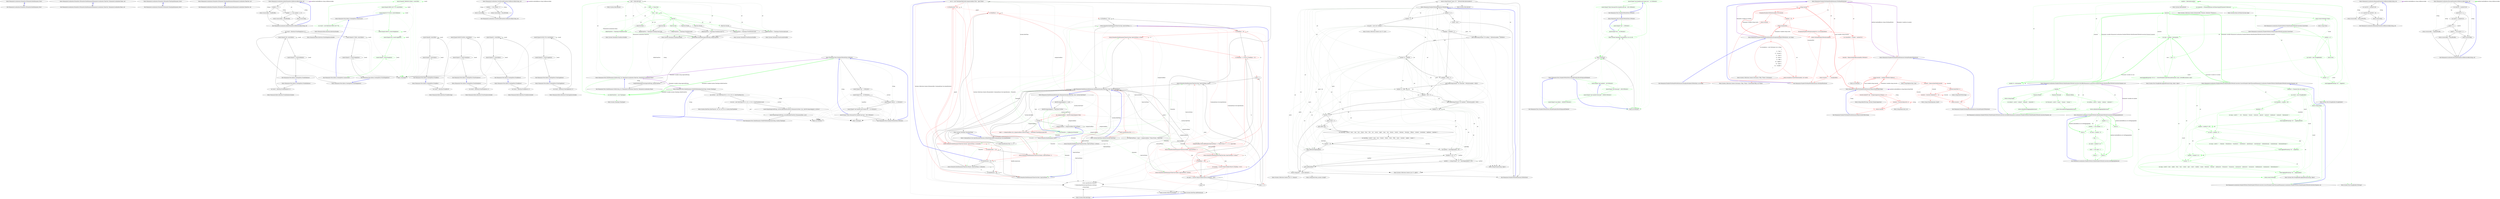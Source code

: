 digraph  {
n0 [label="Entry Humanizer.Localisation.Formatters.IFormatter.DateHumanize_Now()", span="13-13", cluster="Humanizer.Localisation.Formatters.IFormatter.DateHumanize_Now()"];
n1 [label="Exit Humanizer.Localisation.Formatters.IFormatter.DateHumanize_Now()", span="13-13", cluster="Humanizer.Localisation.Formatters.IFormatter.DateHumanize_Now()"];
n2 [label="Entry Humanizer.Localisation.Formatters.IFormatter.DateHumanize(Humanizer.Localisation.TimeUnit, Humanizer.Localisation.Tense, int)", span="22-22", cluster="Humanizer.Localisation.Formatters.IFormatter.DateHumanize(Humanizer.Localisation.TimeUnit, Humanizer.Localisation.Tense, int)"];
n3 [label="Exit Humanizer.Localisation.Formatters.IFormatter.DateHumanize(Humanizer.Localisation.TimeUnit, Humanizer.Localisation.Tense, int)", span="22-22", cluster="Humanizer.Localisation.Formatters.IFormatter.DateHumanize(Humanizer.Localisation.TimeUnit, Humanizer.Localisation.Tense, int)"];
n4 [label="Entry Humanizer.Localisation.Formatters.IFormatter.TimeSpanHumanize_Zero()", span="28-28", cluster="Humanizer.Localisation.Formatters.IFormatter.TimeSpanHumanize_Zero()"];
n5 [label="Exit Humanizer.Localisation.Formatters.IFormatter.TimeSpanHumanize_Zero()", span="28-28", cluster="Humanizer.Localisation.Formatters.IFormatter.TimeSpanHumanize_Zero()"];
n6 [label="Entry Humanizer.Localisation.Formatters.IFormatter.TimeSpanHumanize(Humanizer.Localisation.TimeUnit, int)", span="36-36", cluster="Humanizer.Localisation.Formatters.IFormatter.TimeSpanHumanize(Humanizer.Localisation.TimeUnit, int)"];
n7 [label="Exit Humanizer.Localisation.Formatters.IFormatter.TimeSpanHumanize(Humanizer.Localisation.TimeUnit, int)", span="36-36", cluster="Humanizer.Localisation.Formatters.IFormatter.TimeSpanHumanize(Humanizer.Localisation.TimeUnit, int)"];
m0_0 [label="Entry Humanizer.Localisation.ArabicFormatter.GetResourceKey(string, int)", span="7-7", cluster="Humanizer.Localisation.ArabicFormatter.GetResourceKey(string, int)", file="ArabicFormatter.cs"];
m0_1 [label="number == 2", span="10-10", cluster="Humanizer.Localisation.ArabicFormatter.GetResourceKey(string, int)", file="ArabicFormatter.cs"];
m0_2 [label="return resourceKey + DualPostfix;", span="11-11", cluster="Humanizer.Localisation.ArabicFormatter.GetResourceKey(string, int)", file="ArabicFormatter.cs"];
m0_3 [label="number >= 3 && number <= 10", span="14-14", cluster="Humanizer.Localisation.ArabicFormatter.GetResourceKey(string, int)", file="ArabicFormatter.cs"];
m0_4 [label="return resourceKey + PluralPostfix;", span="15-15", cluster="Humanizer.Localisation.ArabicFormatter.GetResourceKey(string, int)", file="ArabicFormatter.cs"];
m0_5 [label="return resourceKey;", span="17-17", cluster="Humanizer.Localisation.ArabicFormatter.GetResourceKey(string, int)", file="ArabicFormatter.cs"];
m0_6 [label="Exit Humanizer.Localisation.ArabicFormatter.GetResourceKey(string, int)", span="7-7", cluster="Humanizer.Localisation.ArabicFormatter.GetResourceKey(string, int)", file="ArabicFormatter.cs"];
m4_34 [label="Entry Humanizer.Bytes.ByteSize.FromMegabytes(double)", span="108-108", cluster="Humanizer.Bytes.ByteSize.FromMegabytes(double)", file="CreatingTests.cs"];
m4_23 [label="Entry Humanizer.Tests.Bytes.CreatingTests.FromKilobytes()", span="39-39", cluster="Humanizer.Tests.Bytes.CreatingTests.FromKilobytes()", file="CreatingTests.cs"];
m4_25 [label="Assert.Equal(1536, result.Bytes)", span="43-43", cluster="Humanizer.Tests.Bytes.CreatingTests.FromKilobytes()", file="CreatingTests.cs"];
m4_26 [label="Assert.Equal(1.5, result.Kilobytes)", span="44-44", cluster="Humanizer.Tests.Bytes.CreatingTests.FromKilobytes()", file="CreatingTests.cs"];
m4_24 [label="var result = ByteSize.FromKilobytes(1.5)", span="41-41", cluster="Humanizer.Tests.Bytes.CreatingTests.FromKilobytes()", file="CreatingTests.cs"];
m4_27 [label="Exit Humanizer.Tests.Bytes.CreatingTests.FromKilobytes()", span="39-39", cluster="Humanizer.Tests.Bytes.CreatingTests.FromKilobytes()", file="CreatingTests.cs"];
m4_22 [label="Entry Humanizer.Bytes.ByteSize.FromBytes(double)", span="98-98", cluster="Humanizer.Bytes.ByteSize.FromBytes(double)", file="CreatingTests.cs"];
m4_46 [label="Entry Humanizer.Bytes.ByteSize.FromTerabytes(double)", span="118-118", cluster="Humanizer.Bytes.ByteSize.FromTerabytes(double)", file="CreatingTests.cs"];
m4_16 [label="Entry Humanizer.Bytes.ByteSize.FromBits(long)", span="93-93", cluster="Humanizer.Bytes.ByteSize.FromBits(long)", file="CreatingTests.cs"];
m4_40 [label="Entry Humanizer.Bytes.ByteSize.FromGigabytes(double)", span="113-113", cluster="Humanizer.Bytes.ByteSize.FromGigabytes(double)", file="CreatingTests.cs"];
m4_0 [label="Entry Humanizer.Tests.Bytes.CreatingTests.Constructor()", span="8-8", cluster="Humanizer.Tests.Bytes.CreatingTests.Constructor()", file="CreatingTests.cs"];
m4_1 [label="var result = new ByteSize(1099511627776)", span="10-10", cluster="Humanizer.Tests.Bytes.CreatingTests.Constructor()", file="CreatingTests.cs", color=green, community=0];
m4_2 [label="Assert.Equal(8.796093022208e12, result.Bits)", span="12-12", cluster="Humanizer.Tests.Bytes.CreatingTests.Constructor()", file="CreatingTests.cs", color=green, community=0];
m4_3 [label="Assert.Equal(1099511627776, result.Bytes)", span="13-13", cluster="Humanizer.Tests.Bytes.CreatingTests.Constructor()", file="CreatingTests.cs", color=green, community=0];
m4_4 [label="Assert.Equal(1073741824, result.Kilobytes)", span="14-14", cluster="Humanizer.Tests.Bytes.CreatingTests.Constructor()", file="CreatingTests.cs", color=green, community=0];
m4_17 [label="Entry Humanizer.Tests.Bytes.CreatingTests.FromBytes()", span="30-30", cluster="Humanizer.Tests.Bytes.CreatingTests.FromBytes()", file="CreatingTests.cs"];
m4_19 [label="Assert.Equal(12, result.Bits)", span="34-34", cluster="Humanizer.Tests.Bytes.CreatingTests.FromBytes()", file="CreatingTests.cs"];
m4_20 [label="Assert.Equal(1.5, result.Bytes)", span="35-35", cluster="Humanizer.Tests.Bytes.CreatingTests.FromBytes()", file="CreatingTests.cs"];
m4_18 [label="var result = ByteSize.FromBytes(1.5)", span="32-32", cluster="Humanizer.Tests.Bytes.CreatingTests.FromBytes()", file="CreatingTests.cs"];
m4_21 [label="Exit Humanizer.Tests.Bytes.CreatingTests.FromBytes()", span="30-30", cluster="Humanizer.Tests.Bytes.CreatingTests.FromBytes()", file="CreatingTests.cs"];
m4_10 [label="Entry Unk.Equal", span="", cluster="Unk.Equal", file="CreatingTests.cs"];
m4_7 [label="Assert.Equal(1, result.Terabytes)", span="17-17", cluster="Humanizer.Tests.Bytes.CreatingTests.Constructor()", file="CreatingTests.cs", color=green, community=0];
m4_5 [label="Assert.Equal(1048576, result.Megabytes)", span="15-15", cluster="Humanizer.Tests.Bytes.CreatingTests.Constructor()", file="CreatingTests.cs", color=green, community=0];
m4_6 [label="Assert.Equal(1024, result.Gigabytes)", span="16-16", cluster="Humanizer.Tests.Bytes.CreatingTests.Constructor()", file="CreatingTests.cs", color=green, community=0];
m4_11 [label="Entry Humanizer.Tests.Bytes.CreatingTests.FromBits()", span="21-21", cluster="Humanizer.Tests.Bytes.CreatingTests.FromBits()", file="CreatingTests.cs"];
m4_13 [label="Assert.Equal(8, result.Bits)", span="25-25", cluster="Humanizer.Tests.Bytes.CreatingTests.FromBits()", file="CreatingTests.cs"];
m4_14 [label="Assert.Equal(1, result.Bytes)", span="26-26", cluster="Humanizer.Tests.Bytes.CreatingTests.FromBits()", file="CreatingTests.cs"];
m4_12 [label="var result = ByteSize.FromBits(8)", span="23-23", cluster="Humanizer.Tests.Bytes.CreatingTests.FromBits()", file="CreatingTests.cs"];
m4_15 [label="Exit Humanizer.Tests.Bytes.CreatingTests.FromBits()", span="21-21", cluster="Humanizer.Tests.Bytes.CreatingTests.FromBits()", file="CreatingTests.cs"];
m4_29 [label="Entry Humanizer.Tests.Bytes.CreatingTests.FromMegabytes()", span="48-48", cluster="Humanizer.Tests.Bytes.CreatingTests.FromMegabytes()", file="CreatingTests.cs"];
m4_31 [label="Assert.Equal(1572864, result.Bytes)", span="52-52", cluster="Humanizer.Tests.Bytes.CreatingTests.FromMegabytes()", file="CreatingTests.cs"];
m4_32 [label="Assert.Equal(1.5, result.Megabytes)", span="53-53", cluster="Humanizer.Tests.Bytes.CreatingTests.FromMegabytes()", file="CreatingTests.cs"];
m4_30 [label="var result = ByteSize.FromMegabytes(1.5)", span="50-50", cluster="Humanizer.Tests.Bytes.CreatingTests.FromMegabytes()", file="CreatingTests.cs"];
m4_33 [label="Exit Humanizer.Tests.Bytes.CreatingTests.FromMegabytes()", span="48-48", cluster="Humanizer.Tests.Bytes.CreatingTests.FromMegabytes()", file="CreatingTests.cs"];
m4_28 [label="Entry Humanizer.Bytes.ByteSize.FromKilobytes(double)", span="103-103", cluster="Humanizer.Bytes.ByteSize.FromKilobytes(double)", file="CreatingTests.cs"];
m4_41 [label="Entry Humanizer.Tests.Bytes.CreatingTests.FromTerabytes()", span="66-66", cluster="Humanizer.Tests.Bytes.CreatingTests.FromTerabytes()", file="CreatingTests.cs"];
m4_43 [label="Assert.Equal(1649267441664, result.Bytes)", span="70-70", cluster="Humanizer.Tests.Bytes.CreatingTests.FromTerabytes()", file="CreatingTests.cs"];
m4_44 [label="Assert.Equal(1.5, result.Terabytes)", span="71-71", cluster="Humanizer.Tests.Bytes.CreatingTests.FromTerabytes()", file="CreatingTests.cs"];
m4_42 [label="var result = ByteSize.FromTerabytes(1.5)", span="68-68", cluster="Humanizer.Tests.Bytes.CreatingTests.FromTerabytes()", file="CreatingTests.cs"];
m4_45 [label="Exit Humanizer.Tests.Bytes.CreatingTests.FromTerabytes()", span="66-66", cluster="Humanizer.Tests.Bytes.CreatingTests.FromTerabytes()", file="CreatingTests.cs"];
m4_35 [label="Entry Humanizer.Tests.Bytes.CreatingTests.FromGigabytes()", span="57-57", cluster="Humanizer.Tests.Bytes.CreatingTests.FromGigabytes()", file="CreatingTests.cs"];
m4_37 [label="Assert.Equal(1610612736, result.Bytes)", span="61-61", cluster="Humanizer.Tests.Bytes.CreatingTests.FromGigabytes()", file="CreatingTests.cs"];
m4_38 [label="Assert.Equal(1.5, result.Gigabytes)", span="62-62", cluster="Humanizer.Tests.Bytes.CreatingTests.FromGigabytes()", file="CreatingTests.cs"];
m4_36 [label="var result = ByteSize.FromGigabytes(1.5)", span="59-59", cluster="Humanizer.Tests.Bytes.CreatingTests.FromGigabytes()", file="CreatingTests.cs"];
m4_39 [label="Exit Humanizer.Tests.Bytes.CreatingTests.FromGigabytes()", span="57-57", cluster="Humanizer.Tests.Bytes.CreatingTests.FromGigabytes()", file="CreatingTests.cs"];
m4_8 [label="Exit Humanizer.Tests.Bytes.CreatingTests.Constructor()", span="8-8", cluster="Humanizer.Tests.Bytes.CreatingTests.Constructor()", file="CreatingTests.cs"];
m4_9 [label="Entry Humanizer.Bytes.ByteSize.ByteSize(double)", span="80-80", cluster="Humanizer.Bytes.ByteSize.ByteSize(double)", file="CreatingTests.cs"];
m5_0 [label="Entry Humanizer.Localisation.CzechSlovakFormatter.GetResourceKey(string, int)", span="6-6", cluster="Humanizer.Localisation.CzechSlovakFormatter.GetResourceKey(string, int)", file="CzechSlovakFormatter.cs"];
m5_1 [label="number > 1 && number < 5", span="8-8", cluster="Humanizer.Localisation.CzechSlovakFormatter.GetResourceKey(string, int)", file="CzechSlovakFormatter.cs"];
m5_2 [label="return resourceKey + PaucalPostfix;", span="9-9", cluster="Humanizer.Localisation.CzechSlovakFormatter.GetResourceKey(string, int)", file="CzechSlovakFormatter.cs"];
m5_3 [label="return resourceKey;", span="11-11", cluster="Humanizer.Localisation.CzechSlovakFormatter.GetResourceKey(string, int)", file="CzechSlovakFormatter.cs"];
m5_4 [label="Exit Humanizer.Localisation.CzechSlovakFormatter.GetResourceKey(string, int)", span="6-6", cluster="Humanizer.Localisation.CzechSlovakFormatter.GetResourceKey(string, int)", file="CzechSlovakFormatter.cs"];
m6_38 [label="Entry System.Math.Abs(int)", span="0-0", cluster="System.Math.Abs(int)", file="DateHumanize.cs"];
m6_0 [label="Entry Humanizer.Tests.NumberToWordsTests.ToWords()", span="7-7", cluster="Humanizer.Tests.NumberToWordsTests.ToWords()", file="DateHumanize.cs"];
m6_1 [label="Assert.Equal(''one'', 1.ToWords())", span="9-9", cluster="Humanizer.Tests.NumberToWordsTests.ToWords()", file="DateHumanize.cs"];
m6_3 [label="Assert.Equal(''eleven'', 11.ToWords())", span="11-11", cluster="Humanizer.Tests.NumberToWordsTests.ToWords()", file="DateHumanize.cs"];
m6_4 [label="Assert.Equal(''one hundred and twenty-two'', 122.ToWords())", span="12-12", cluster="Humanizer.Tests.NumberToWordsTests.ToWords()", file="DateHumanize.cs"];
m6_2 [label="Assert.Equal(''ten'', 10.ToWords())", span="10-10", cluster="Humanizer.Tests.NumberToWordsTests.ToWords()", file="DateHumanize.cs"];
m6_5 [label="Assert.Equal(''three thousand five hundred and one'', 3501.ToWords())", span="13-13", cluster="Humanizer.Tests.NumberToWordsTests.ToWords()", file="DateHumanize.cs"];
m6_6 [label="Exit Humanizer.Tests.NumberToWordsTests.ToWords()", span="7-7", cluster="Humanizer.Tests.NumberToWordsTests.ToWords()", file="DateHumanize.cs"];
m6_7 [label="Entry int.ToWords()", span="16-16", cluster="int.ToWords()", file="DateHumanize.cs"];
m6_37 [label="Entry System.TimeSpan.TimeSpan()", span="0-0", cluster="System.TimeSpan.TimeSpan()", file="DateHumanize.cs"];
m6_40 [label="Entry System.TimeSpan.FromMinutes(double)", span="0-0", cluster="System.TimeSpan.FromMinutes(double)", file="DateHumanize.cs"];
m6_8 [label="Entry Unk.Equal", span="", cluster="Unk.Equal", file="DateHumanize.cs"];
m6_9 [label="Entry Humanizer.Tests.DateHumanize.VerifyWithDateInjection(string, System.TimeSpan)", span="18-18", cluster="Humanizer.Tests.DateHumanize.VerifyWithDateInjection(string, System.TimeSpan)", file="DateHumanize.cs"];
m6_10 [label="var utcNow = new DateTime(2013, 6, 20, 9, 58, 22, DateTimeKind.Utc)", span="20-20", cluster="Humanizer.Tests.DateHumanize.VerifyWithDateInjection(string, System.TimeSpan)", file="DateHumanize.cs"];
m6_11 [label="var now = new DateTime(2013, 6, 20, 11, 58, 22, DateTimeKind.Local)", span="21-21", cluster="Humanizer.Tests.DateHumanize.VerifyWithDateInjection(string, System.TimeSpan)", file="DateHumanize.cs"];
m6_12 [label="Assert.Equal(expectedString, utcNow.Add(deltaFromNow).Humanize(utcDate: true, dateToCompareAgainst: utcNow))", span="23-23", cluster="Humanizer.Tests.DateHumanize.VerifyWithDateInjection(string, System.TimeSpan)", file="DateHumanize.cs"];
m6_13 [label="Assert.Equal(expectedString, now.Add(deltaFromNow).Humanize(false, now))", span="24-24", cluster="Humanizer.Tests.DateHumanize.VerifyWithDateInjection(string, System.TimeSpan)", file="DateHumanize.cs"];
m6_14 [label="Exit Humanizer.Tests.DateHumanize.VerifyWithDateInjection(string, System.TimeSpan)", span="18-18", cluster="Humanizer.Tests.DateHumanize.VerifyWithDateInjection(string, System.TimeSpan)", file="DateHumanize.cs"];
m6_41 [label="Entry System.TimeSpan.FromHours(double)", span="0-0", cluster="System.TimeSpan.FromHours(double)", file="DateHumanize.cs"];
m6_39 [label="Entry System.TimeSpan.FromSeconds(double)", span="0-0", cluster="System.TimeSpan.FromSeconds(double)", file="DateHumanize.cs"];
m6_15 [label="Entry System.DateTime.DateTime(int, int, int, int, int, int, System.DateTimeKind)", span="0-0", cluster="System.DateTime.DateTime(int, int, int, int, int, int, System.DateTimeKind)", file="DateHumanize.cs"];
m6_42 [label="Entry System.TimeSpan.FromDays(double)", span="0-0", cluster="System.TimeSpan.FromDays(double)", file="DateHumanize.cs"];
m6_16 [label="Entry Humanizer.Tests.DateHumanize.Verify(string, int, Humanizer.Localisation.TimeUnit, Humanizer.Localisation.Tense)", span="27-27", cluster="Humanizer.Tests.DateHumanize.Verify(string, int, Humanizer.Localisation.TimeUnit, Humanizer.Localisation.Tense)", file="DateHumanize.cs"];
m6_17 [label="var deltaFromNow = new TimeSpan()", span="29-29", cluster="Humanizer.Tests.DateHumanize.Verify(string, int, Humanizer.Localisation.TimeUnit, Humanizer.Localisation.Tense)", color=green, community=0, file="DateHumanize.cs"];
m6_18 [label="unit = Math.Abs(unit)", span="30-30", cluster="Humanizer.Tests.DateHumanize.Verify(string, int, Humanizer.Localisation.TimeUnit, Humanizer.Localisation.Tense)", file="DateHumanize.cs"];
m6_19 [label="tense == Tense.Past", span="32-32", cluster="Humanizer.Tests.DateHumanize.Verify(string, int, Humanizer.Localisation.TimeUnit, Humanizer.Localisation.Tense)", color=green, community=0, file="DateHumanize.cs"];
m6_20 [label="unit = -unit", span="33-33", cluster="Humanizer.Tests.DateHumanize.Verify(string, int, Humanizer.Localisation.TimeUnit, Humanizer.Localisation.Tense)", color=green, community=0, file="DateHumanize.cs"];
m6_21 [label=timeUnit, span="35-35", cluster="Humanizer.Tests.DateHumanize.Verify(string, int, Humanizer.Localisation.TimeUnit, Humanizer.Localisation.Tense)", color=green, community=0, file="DateHumanize.cs"];
m6_22 [label="TimeUnit.Second", span="37-37", cluster="Humanizer.Tests.DateHumanize.Verify(string, int, Humanizer.Localisation.TimeUnit, Humanizer.Localisation.Tense)", file="DateHumanize.cs"];
m6_24 [label="TimeUnit.Minute", span="40-40", cluster="Humanizer.Tests.DateHumanize.Verify(string, int, Humanizer.Localisation.TimeUnit, Humanizer.Localisation.Tense)", file="DateHumanize.cs"];
m6_26 [label="TimeUnit.Hour", span="43-43", cluster="Humanizer.Tests.DateHumanize.Verify(string, int, Humanizer.Localisation.TimeUnit, Humanizer.Localisation.Tense)", file="DateHumanize.cs"];
m6_28 [label="TimeUnit.Day", span="46-46", cluster="Humanizer.Tests.DateHumanize.Verify(string, int, Humanizer.Localisation.TimeUnit, Humanizer.Localisation.Tense)", color=green, community=0, file="DateHumanize.cs"];
m6_30 [label="TimeUnit.Month", span="49-49", cluster="Humanizer.Tests.DateHumanize.Verify(string, int, Humanizer.Localisation.TimeUnit, Humanizer.Localisation.Tense)", file="DateHumanize.cs"];
m6_32 [label="TimeUnit.Year", span="52-52", cluster="Humanizer.Tests.DateHumanize.Verify(string, int, Humanizer.Localisation.TimeUnit, Humanizer.Localisation.Tense)", file="DateHumanize.cs"];
m6_23 [label="deltaFromNow = TimeSpan.FromSeconds(unit)", span="38-38", cluster="Humanizer.Tests.DateHumanize.Verify(string, int, Humanizer.Localisation.TimeUnit, Humanizer.Localisation.Tense)", file="DateHumanize.cs"];
m6_25 [label="deltaFromNow = TimeSpan.FromMinutes(unit)", span="41-41", cluster="Humanizer.Tests.DateHumanize.Verify(string, int, Humanizer.Localisation.TimeUnit, Humanizer.Localisation.Tense)", file="DateHumanize.cs"];
m6_27 [label="deltaFromNow = TimeSpan.FromHours(unit)", span="44-44", cluster="Humanizer.Tests.DateHumanize.Verify(string, int, Humanizer.Localisation.TimeUnit, Humanizer.Localisation.Tense)", color=green, community=0, file="DateHumanize.cs"];
m6_29 [label="deltaFromNow = TimeSpan.FromDays(unit)", span="47-47", cluster="Humanizer.Tests.DateHumanize.Verify(string, int, Humanizer.Localisation.TimeUnit, Humanizer.Localisation.Tense)", file="DateHumanize.cs"];
m6_31 [label="deltaFromNow = TimeSpan.FromDays(unit*31)", span="50-50", cluster="Humanizer.Tests.DateHumanize.Verify(string, int, Humanizer.Localisation.TimeUnit, Humanizer.Localisation.Tense)", file="DateHumanize.cs"];
m6_33 [label="deltaFromNow = TimeSpan.FromDays(unit*366)", span="53-53", cluster="Humanizer.Tests.DateHumanize.Verify(string, int, Humanizer.Localisation.TimeUnit, Humanizer.Localisation.Tense)", file="DateHumanize.cs"];
m6_34 [label="VerifyWithCurrentDate(expectedString, deltaFromNow)", span="57-57", cluster="Humanizer.Tests.DateHumanize.Verify(string, int, Humanizer.Localisation.TimeUnit, Humanizer.Localisation.Tense)", file="DateHumanize.cs"];
m6_35 [label="VerifyWithDateInjection(expectedString, deltaFromNow)", span="58-58", cluster="Humanizer.Tests.DateHumanize.Verify(string, int, Humanizer.Localisation.TimeUnit, Humanizer.Localisation.Tense)", file="DateHumanize.cs"];
m6_36 [label="Exit Humanizer.Tests.DateHumanize.Verify(string, int, Humanizer.Localisation.TimeUnit, Humanizer.Localisation.Tense)", span="27-27", cluster="Humanizer.Tests.DateHumanize.Verify(string, int, Humanizer.Localisation.TimeUnit, Humanizer.Localisation.Tense)", file="DateHumanize.cs"];
m7_45 [label="Entry System.Math.Floor(double)", span="0-0", cluster="System.Math.Floor(double)", file="DateHumanizeExtensions.cs"];
m7_37 [label="return specification.Min == -1;", span="72-72", cluster="CommandLine.Core.SpecificationExtensions.IsMinNotSpecified(CommandLine.Core.Specification)", file="DateHumanizeExtensions.cs", color=red, community=0];
m7_0 [label="Entry Humanizer.DateHumanizeExtensions.Humanize(System.DateTime, bool, System.DateTime?)", span="19-19", cluster="Humanizer.DateHumanizeExtensions.Humanize(System.DateTime, bool, System.DateTime?)", file="DateHumanizeExtensions.cs"];
m7_1 [label="dateToCompareAgainst == null", span="21-21", cluster="Humanizer.DateHumanizeExtensions.Humanize(System.DateTime, bool, System.DateTime?)", file="DateHumanizeExtensions.cs"];
m7_2 [label="dateToCompareAgainst = DateTime.UtcNow", span="22-22", cluster="Humanizer.DateHumanizeExtensions.Humanize(System.DateTime, bool, System.DateTime?)", file="DateHumanizeExtensions.cs"];
m7_16 [label="return formatter.DateHumanize(TimeUnit.Minute, timeUnitTense, ts.Minutes);", span="43-43", cluster="Humanizer.DateHumanizeExtensions.Humanize(System.DateTime, bool, System.DateTime?)", file="DateHumanizeExtensions.cs"];
m7_34 [label="years = 1", span="72-72", cluster="Humanizer.DateHumanizeExtensions.Humanize(System.DateTime, bool, System.DateTime?)", file="DateHumanizeExtensions.cs"];
m7_6 [label="comparisonBase = comparisonBase.ToLocalTime()", span="28-28", cluster="Humanizer.DateHumanizeExtensions.Humanize(System.DateTime, bool, System.DateTime?)", file="DateHumanizeExtensions.cs"];
m7_7 [label="input <= comparisonBase && comparisonBase.Subtract(input) < TimeSpan.FromMilliseconds(500)", span="30-30", cluster="Humanizer.DateHumanizeExtensions.Humanize(System.DateTime, bool, System.DateTime?)", color=red, community=0, file="DateHumanizeExtensions.cs"];
m7_8 [label="return formatter.DateHumanize_Now();", span="31-31", cluster="Humanizer.DateHumanizeExtensions.Humanize(System.DateTime, bool, System.DateTime?)", file="DateHumanizeExtensions.cs"];
m7_40 [label="return specification.Max == -1;", span="77-77", cluster="CommandLine.Core.SpecificationExtensions.IsMaxNotSpecified(CommandLine.Core.Specification)", file="DateHumanizeExtensions.cs"];
m7_39 [label="Entry CommandLine.Core.SpecificationExtensions.IsMaxNotSpecified(CommandLine.Core.Specification)", span="75-75", cluster="CommandLine.Core.SpecificationExtensions.IsMaxNotSpecified(CommandLine.Core.Specification)", file="DateHumanizeExtensions.cs"];
m7_46 [label=guard, span="", cluster="System.Convert.ToInt32(double)", file="DateHumanizeExtensions.cs"];
m7_43 [label="return specification.IsOption()\r\n                ? ((OptionSpecification)specification).SetName\r\n                : string.Empty;", span="82-84", cluster="CommandLine.Core.SpecificationExtensions.GetSetName(CommandLine.Core.Specification)", file="DateHumanizeExtensions.cs"];
m7_42 [label="Entry System.Math.Abs(long)", span="0-0", cluster="System.Math.Abs(long)", file="DateHumanizeExtensions.cs"];
m7_44 [label="Entry System.DateTime.AddMonths(int)", span="0-0", cluster="System.DateTime.AddMonths(int)", file="DateHumanizeExtensions.cs"];
m7_9 [label="var timeUnitTense = input > comparisonBase ? Tense.Future : Tense.Past", span="33-33", cluster="Humanizer.DateHumanizeExtensions.Humanize(System.DateTime, bool, System.DateTime?)", file="DateHumanizeExtensions.cs"];
m7_21 [label="ts.TotalHours < 48", span="51-51", cluster="Humanizer.DateHumanizeExtensions.Humanize(System.DateTime, bool, System.DateTime?)", file="DateHumanizeExtensions.cs"];
m7_35 [label="return formatter.DateHumanize(TimeUnit.Year, timeUnitTense, years);", span="73-73", cluster="Humanizer.DateHumanizeExtensions.Humanize(System.DateTime, bool, System.DateTime?)", file="DateHumanizeExtensions.cs"];
m7_17 [label="ts.TotalMinutes < 90", span="45-45", cluster="Humanizer.DateHumanizeExtensions.Humanize(System.DateTime, bool, System.DateTime?)", file="DateHumanizeExtensions.cs"];
m7_41 [label="Entry System.TimeSpan.TimeSpan(long)", span="0-0", cluster="System.TimeSpan.TimeSpan(long)", file="DateHumanizeExtensions.cs"];
m7_22 [label="return formatter.DateHumanize(TimeUnit.Day, timeUnitTense, 1);", span="52-52", cluster="Humanizer.DateHumanizeExtensions.Humanize(System.DateTime, bool, System.DateTime?)", file="DateHumanizeExtensions.cs"];
m7_23 [label="ts.TotalDays < 28", span="54-54", cluster="Humanizer.DateHumanizeExtensions.Humanize(System.DateTime, bool, System.DateTime?)", color=red, community=0, file="DateHumanizeExtensions.cs"];
m7_27 [label="return formatter.DateHumanize(TimeUnit.Month, timeUnitTense, 1);", span="60-60", cluster="Humanizer.DateHumanizeExtensions.Humanize(System.DateTime, bool, System.DateTime?)", color=red, community=0, file="DateHumanizeExtensions.cs"];
m7_28 [label="return formatter.DateHumanize(TimeUnit.Day, timeUnitTense, ts.Days);", span="62-62", cluster="Humanizer.DateHumanizeExtensions.Humanize(System.DateTime, bool, System.DateTime?)", color=red, community=0, file="DateHumanizeExtensions.cs"];
m7_24 [label="return formatter.DateHumanize(TimeUnit.Day, timeUnitTense, ts.Days);", span="55-55", cluster="Humanizer.DateHumanizeExtensions.Humanize(System.DateTime, bool, System.DateTime?)", color=red, community=0, file="DateHumanizeExtensions.cs"];
m7_26 [label="comparisonBase.Date.AddMonths(timeUnitTense == Tense.Future ? 1 : -1) == input.Date", span="59-59", cluster="Humanizer.DateHumanizeExtensions.Humanize(System.DateTime, bool, System.DateTime?)", color=red, community=0, file="DateHumanizeExtensions.cs"];
m7_25 [label="ts.TotalDays >= 28 && ts.TotalDays < 30", span="57-57", cluster="Humanizer.DateHumanizeExtensions.Humanize(System.DateTime, bool, System.DateTime?)", color=red, community=0, file="DateHumanizeExtensions.cs"];
m7_29 [label="ts.TotalDays < 345", span="65-65", cluster="Humanizer.DateHumanizeExtensions.Humanize(System.DateTime, bool, System.DateTime?)", color=red, community=0, file="DateHumanizeExtensions.cs"];
m7_30 [label="int months = Convert.ToInt32(Math.Floor(ts.TotalDays / 29.5))", span="67-67", cluster="Humanizer.DateHumanizeExtensions.Humanize(System.DateTime, bool, System.DateTime?)", color=red, community=0, file="DateHumanizeExtensions.cs"];
m7_31 [label="return formatter.DateHumanize(TimeUnit.Month, timeUnitTense, months);", span="68-68", cluster="Humanizer.DateHumanizeExtensions.Humanize(System.DateTime, bool, System.DateTime?)", color=red, community=0, file="DateHumanizeExtensions.cs"];
m7_32 [label="int years = Convert.ToInt32(Math.Floor(ts.TotalDays / 365))", span="71-71", cluster="Humanizer.DateHumanizeExtensions.Humanize(System.DateTime, bool, System.DateTime?)", file="DateHumanizeExtensions.cs"];
m7_18 [label="return formatter.DateHumanize(TimeUnit.Hour, timeUnitTense, 1);", span="46-46", cluster="Humanizer.DateHumanizeExtensions.Humanize(System.DateTime, bool, System.DateTime?)", file="DateHumanizeExtensions.cs"];
m7_19 [label="ts.TotalHours < 24", span="48-48", cluster="Humanizer.DateHumanizeExtensions.Humanize(System.DateTime, bool, System.DateTime?)", color=red, community=0, file="DateHumanizeExtensions.cs"];
m7_20 [label="return formatter.DateHumanize(TimeUnit.Hour, timeUnitTense, ts.Hours);", span="49-49", cluster="Humanizer.DateHumanizeExtensions.Humanize(System.DateTime, bool, System.DateTime?)", file="DateHumanizeExtensions.cs"];
m7_10 [label="var ts = new TimeSpan(Math.Abs(comparisonBase.Ticks - input.Ticks))", span="34-34", cluster="Humanizer.DateHumanizeExtensions.Humanize(System.DateTime, bool, System.DateTime?)", file="DateHumanizeExtensions.cs"];
m7_11 [label="ts.TotalSeconds < 60", span="36-36", cluster="Humanizer.DateHumanizeExtensions.Humanize(System.DateTime, bool, System.DateTime?)", color=red, community=0, file="DateHumanizeExtensions.cs"];
m7_12 [label="return formatter.DateHumanize(TimeUnit.Second, timeUnitTense, ts.Seconds);", span="37-37", cluster="Humanizer.DateHumanizeExtensions.Humanize(System.DateTime, bool, System.DateTime?)", color=red, community=0, file="DateHumanizeExtensions.cs"];
m7_14 [label="return formatter.DateHumanize(TimeUnit.Minute, timeUnitTense, 1);", span="40-40", cluster="Humanizer.DateHumanizeExtensions.Humanize(System.DateTime, bool, System.DateTime?)", color=red, community=0, file="DateHumanizeExtensions.cs"];
m7_13 [label="ts.TotalSeconds < 120", span="39-39", cluster="Humanizer.DateHumanizeExtensions.Humanize(System.DateTime, bool, System.DateTime?)", color=red, community=0, file="DateHumanizeExtensions.cs"];
m7_15 [label="ts.TotalMinutes < 45", span="42-42", cluster="Humanizer.DateHumanizeExtensions.Humanize(System.DateTime, bool, System.DateTime?)", file="DateHumanizeExtensions.cs"];
m7_36 [label="Exit Humanizer.DateHumanizeExtensions.Humanize(System.DateTime, bool, System.DateTime?)", span="19-19", cluster="Humanizer.DateHumanizeExtensions.Humanize(System.DateTime, bool, System.DateTime?)", file="DateHumanizeExtensions.cs"];
m7_38 [label="Entry System.DateTime.Subtract(System.DateTime)", span="0-0", cluster="System.DateTime.Subtract(System.DateTime)", file="DateHumanizeExtensions.cs"];
m7_3 [label="var formatter = Configurator.Formatter", span="24-24", cluster="Humanizer.DateHumanizeExtensions.Humanize(System.DateTime, bool, System.DateTime?)", file="DateHumanizeExtensions.cs", color=green, community=0];
m7_4 [label="var comparisonBase = dateToCompareAgainst.Value", span="25-25", cluster="Humanizer.DateHumanizeExtensions.Humanize(System.DateTime, bool, System.DateTime?)", color=red, community=0, file="DateHumanizeExtensions.cs"];
m7_5 [label="!utcDate", span="27-27", cluster="Humanizer.DateHumanizeExtensions.Humanize(System.DateTime, bool, System.DateTime?)", file="DateHumanizeExtensions.cs"];
m7_33 [label="years == 0", span="72-72", cluster="Humanizer.DateHumanizeExtensions.Humanize(System.DateTime, bool, System.DateTime?)", file="DateHumanizeExtensions.cs"];
m11_28 [label="Entry System.Math.Abs(int)", span="0-0", cluster="System.Math.Abs(int)", file="DefaultFormatter.cs"];
m11_30 [label="Entry System.Collections.Generic.List<T>.List()", span="0-0", cluster="System.Collections.Generic.List<T>.List()", file="DefaultFormatter.cs"];
m11_32 [label="Entry System.Collections.Generic.List<T>.ToArray()", span="0-0", cluster="System.Collections.Generic.List<T>.ToArray()", file="DefaultFormatter.cs"];
m11_31 [label="Entry System.Collections.Generic.List<T>.Add(T)", span="0-0", cluster="System.Collections.Generic.List<T>.Add(T)", file="DefaultFormatter.cs"];
m11_33 [label="Entry string.Join(string, params string[])", span="0-0", cluster="string.Join(string, params string[])", file="DefaultFormatter.cs"];
m11_0 [label="Entry Humanizer.NumberToWordsExtension.ToWords(int)", span="13-13", cluster="Humanizer.NumberToWordsExtension.ToWords(int)", file="DefaultFormatter.cs"];
m11_1 [label="number == 0", span="15-15", cluster="Humanizer.NumberToWordsExtension.ToWords(int)", file="DefaultFormatter.cs"];
m11_3 [label="number < 0", span="18-18", cluster="Humanizer.NumberToWordsExtension.ToWords(int)", file="DefaultFormatter.cs"];
m11_4 [label="return string.Format(''minus {0}'', ToWords(Math.Abs(number)));", span="19-19", cluster="Humanizer.NumberToWordsExtension.ToWords(int)", file="DefaultFormatter.cs"];
m11_6 [label="(number / 1000000) > 0", span="23-23", cluster="Humanizer.NumberToWordsExtension.ToWords(int)", file="DefaultFormatter.cs"];
m11_7 [label="parts.Add(string.Format(''{0} million'', ToWords(number / 1000000)))", span="25-25", cluster="Humanizer.NumberToWordsExtension.ToWords(int)", file="DefaultFormatter.cs"];
m11_8 [label="number %= 1000000", span="26-26", cluster="Humanizer.NumberToWordsExtension.ToWords(int)", file="DefaultFormatter.cs"];
m11_9 [label="(number / 1000) > 0", span="29-29", cluster="Humanizer.NumberToWordsExtension.ToWords(int)", file="DefaultFormatter.cs"];
m11_10 [label="parts.Add(string.Format(''{0} thousand'', ToWords(number / 1000)))", span="31-31", cluster="Humanizer.NumberToWordsExtension.ToWords(int)", file="DefaultFormatter.cs"];
m11_11 [label="number %= 1000", span="32-32", cluster="Humanizer.NumberToWordsExtension.ToWords(int)", file="DefaultFormatter.cs"];
m11_12 [label="(number / 100) > 0", span="35-35", cluster="Humanizer.NumberToWordsExtension.ToWords(int)", file="DefaultFormatter.cs"];
m11_13 [label="parts.Add(string.Format(''{0} hundred'', ToWords(number / 100)))", span="37-37", cluster="Humanizer.NumberToWordsExtension.ToWords(int)", file="DefaultFormatter.cs"];
m11_14 [label="number %= 100", span="38-38", cluster="Humanizer.NumberToWordsExtension.ToWords(int)", file="DefaultFormatter.cs"];
m11_15 [label="number > 0", span="41-41", cluster="Humanizer.NumberToWordsExtension.ToWords(int)", file="DefaultFormatter.cs"];
m11_20 [label="number < 20", span="49-49", cluster="Humanizer.NumberToWordsExtension.ToWords(int)", file="DefaultFormatter.cs"];
m11_21 [label="parts.Add(unitsMap[number])", span="50-50", cluster="Humanizer.NumberToWordsExtension.ToWords(int)", file="DefaultFormatter.cs"];
m11_22 [label="var lastPart = tensMap[number / 10]", span="53-53", cluster="Humanizer.NumberToWordsExtension.ToWords(int)", file="DefaultFormatter.cs"];
m11_23 [label="(number % 10) > 0", span="54-54", cluster="Humanizer.NumberToWordsExtension.ToWords(int)", file="DefaultFormatter.cs"];
m11_24 [label="lastPart += string.Format(''-{0}'', unitsMap[number % 10])", span="55-55", cluster="Humanizer.NumberToWordsExtension.ToWords(int)", file="DefaultFormatter.cs"];
m11_2 [label="return ''zero'';", span="16-16", cluster="Humanizer.NumberToWordsExtension.ToWords(int)", file="DefaultFormatter.cs"];
m11_5 [label="var parts = new List<string>()", span="21-21", cluster="Humanizer.NumberToWordsExtension.ToWords(int)", file="DefaultFormatter.cs"];
m11_16 [label="parts.Count != 0", span="43-43", cluster="Humanizer.NumberToWordsExtension.ToWords(int)", file="DefaultFormatter.cs"];
m11_17 [label="parts.Add(''and'')", span="44-44", cluster="Humanizer.NumberToWordsExtension.ToWords(int)", file="DefaultFormatter.cs"];
m11_25 [label="parts.Add(lastPart)", span="56-56", cluster="Humanizer.NumberToWordsExtension.ToWords(int)", file="DefaultFormatter.cs"];
m11_26 [label="return string.Join('' '', parts.ToArray());", span="60-60", cluster="Humanizer.NumberToWordsExtension.ToWords(int)", file="DefaultFormatter.cs"];
m11_18 [label="var unitsMap = new[] { ''zero'', ''one'', ''two'', ''three'', ''four'', ''five'', ''six'', ''seven'', ''eight'', ''nine'', ''ten'', ''eleven'', ''twelve'', ''thirteen'', ''fourteen'', ''fifteen'', ''sixteen'', ''seventeen'', ''eighteen'', ''nineteen'' }", span="46-46", cluster="Humanizer.NumberToWordsExtension.ToWords(int)", file="DefaultFormatter.cs"];
m11_19 [label="var tensMap = new[] { ''zero'', ''ten'', ''twenty'', ''thirty'', ''forty'', ''fifty'', ''sixty'', ''seventy'', ''eighty'', ''ninety'' }", span="47-47", cluster="Humanizer.NumberToWordsExtension.ToWords(int)", file="DefaultFormatter.cs"];
m11_27 [label="Exit Humanizer.NumberToWordsExtension.ToWords(int)", span="13-13", cluster="Humanizer.NumberToWordsExtension.ToWords(int)", file="DefaultFormatter.cs"];
m11_29 [label="Entry string.Format(string, object)", span="0-0", cluster="string.Format(string, object)", file="DefaultFormatter.cs"];
m18_4 [label="Assert.Equal(''one hundred and twenty-two'', 122.ToWords())", span="12-12", cluster="Humanizer.Tests.NumberToWordsTests.ToWords()", file="InflectorTests.cs", color=green, community=0];
m18_5 [label="Assert.Equal(''three thousand five hundred and one'', 3501.ToWords())", span="13-13", cluster="Humanizer.Tests.NumberToWordsTests.ToWords()", file="InflectorTests.cs", color=green, community=0];
m18_6 [label="Exit Humanizer.Tests.NumberToWordsTests.ToWords()", span="7-7", cluster="Humanizer.Tests.NumberToWordsTests.ToWords()", file="InflectorTests.cs"];
m18_10 [label="Assert.Equal(''one hundred'', 100.ToWords())", span="19-19", cluster="Humanizer.Tests.NumberToWordsTests.RoundNumbersHaveNoSpaceAtTheEnd()", file="InflectorTests.cs", color=green, community=0];
m18_11 [label="Assert.Equal(''one thousand'', 1000.ToWords())", span="20-20", cluster="Humanizer.Tests.NumberToWordsTests.RoundNumbersHaveNoSpaceAtTheEnd()", file="InflectorTests.cs", color=green, community=0];
m18_12 [label="Assert.Equal(''one hundred thousand'', 100000.ToWords())", span="21-21", cluster="Humanizer.Tests.NumberToWordsTests.RoundNumbersHaveNoSpaceAtTheEnd()", file="InflectorTests.cs", color=green, community=0];
m18_0 [label="Entry Humanizer.Tests.NumberToWordsTests.ToWords()", span="7-7", cluster="Humanizer.Tests.NumberToWordsTests.ToWords()", file="InflectorTests.cs"];
m18_1 [label="Assert.Equal(''one'', 1.ToWords())", span="9-9", cluster="Humanizer.Tests.NumberToWordsTests.ToWords()", file="InflectorTests.cs", color=green, community=0];
m18_2 [label="Assert.Equal(''ten'', 10.ToWords())", span="10-10", cluster="Humanizer.Tests.NumberToWordsTests.ToWords()", file="InflectorTests.cs", color=green, community=0];
m18_7 [label="Entry int.ToWords()", span="16-16", cluster="int.ToWords()", file="InflectorTests.cs"];
m18_8 [label="Entry Unk.Equal", span="", cluster="Unk.Equal", file="InflectorTests.cs"];
m18_9 [label="Entry Humanizer.Tests.NumberToWordsTests.RoundNumbersHaveNoSpaceAtTheEnd()", span="17-17", cluster="Humanizer.Tests.NumberToWordsTests.RoundNumbersHaveNoSpaceAtTheEnd()", file="InflectorTests.cs"];
m18_3 [label="Entry System.TimeSpan.TimeSpan(int, int, int, int)", span="0-0", cluster="System.TimeSpan.TimeSpan(int, int, int, int)", color=green, community=0, file="InflectorTests.cs"];
m18_13 [label="Assert.Equal(''one million'', 1000000.ToWords())", span="22-22", cluster="Humanizer.Tests.NumberToWordsTests.RoundNumbersHaveNoSpaceAtTheEnd()", color=green, community=0, file="InflectorTests.cs"];
m18_14 [label="Exit Humanizer.Tests.NumberToWordsTests.RoundNumbersHaveNoSpaceAtTheEnd()", span="17-17", cluster="Humanizer.Tests.NumberToWordsTests.RoundNumbersHaveNoSpaceAtTheEnd()", file="InflectorTests.cs"];
m20_0 [label="Entry Humanizer.NumberToOrdinalWordsExtension.ToOrdinalWords(int)", span="15-15", cluster="Humanizer.NumberToOrdinalWordsExtension.ToOrdinalWords(int)", file="NumberToOrdinalWordsExtension.cs"];
m20_1 [label="string towords", span="17-17", cluster="Humanizer.NumberToOrdinalWordsExtension.ToOrdinalWords(int)", color=red, community=0, file="NumberToOrdinalWordsExtension.cs"];
m20_2 [label="ExceptionNumbersToWords(number, out towords)", span="19-19", cluster="Humanizer.NumberToOrdinalWordsExtension.ToOrdinalWords(int)", color=red, community=0, file="NumberToOrdinalWordsExtension.cs"];
m20_4 [label="number > 20", span="23-23", cluster="Humanizer.NumberToOrdinalWordsExtension.ToOrdinalWords(int)", color=red, community=0, file="NumberToOrdinalWordsExtension.cs"];
m20_6 [label="ExceptionNumbersToWords(number%10, out exceptionPart)", span="26-26", cluster="Humanizer.NumberToOrdinalWordsExtension.ToOrdinalWords(int)", color=red, community=0, file="NumberToOrdinalWordsExtension.cs"];
m20_7 [label="var normalPart = number - number%10", span="28-28", cluster="Humanizer.NumberToOrdinalWordsExtension.ToOrdinalWords(int)", color=red, community=0, file="NumberToOrdinalWordsExtension.cs"];
m20_10 [label="return NormalNumberToWords(number);", span="34-34", cluster="Humanizer.NumberToOrdinalWordsExtension.ToOrdinalWords(int)", color=red, community=0, file="NumberToOrdinalWordsExtension.cs"];
m20_3 [label="return towords;", span="20-20", cluster="Humanizer.NumberToOrdinalWordsExtension.ToOrdinalWords(int)", color=red, community=0, file="NumberToOrdinalWordsExtension.cs"];
m20_5 [label="string exceptionPart", span="25-25", cluster="Humanizer.NumberToOrdinalWordsExtension.ToOrdinalWords(int)", color=red, community=0, file="NumberToOrdinalWordsExtension.cs"];
m20_9 [label="return towords + '' '' + exceptionPart;", span="30-30", cluster="Humanizer.NumberToOrdinalWordsExtension.ToOrdinalWords(int)", color=red, community=0, file="NumberToOrdinalWordsExtension.cs"];
m20_8 [label="towords = RemoveOnePrefix(normalPart.ToWords())", span="29-29", cluster="Humanizer.NumberToOrdinalWordsExtension.ToOrdinalWords(int)", color=red, community=0, file="NumberToOrdinalWordsExtension.cs"];
m20_11 [label="Exit Humanizer.NumberToOrdinalWordsExtension.ToOrdinalWords(int)", span="15-15", cluster="Humanizer.NumberToOrdinalWordsExtension.ToOrdinalWords(int)", file="NumberToOrdinalWordsExtension.cs"];
m20_34 [label="Entry System.Collections.Generic.Dictionary<TKey, TValue>.Dictionary()", span="0-0", cluster="System.Collections.Generic.Dictionary<TKey, TValue>.Dictionary()", file="NumberToOrdinalWordsExtension.cs"];
m20_22 [label="Entry string.Replace(char, char)", span="0-0", cluster="string.Replace(char, char)", file="NumberToOrdinalWordsExtension.cs"];
m20_35 [label="Entry System.Collections.Generic.Dictionary<TKey, TValue>.TryGetValue(TKey, out TValue)", span="0-0", cluster="System.Collections.Generic.Dictionary<TKey, TValue>.TryGetValue(TKey, out TValue)", file="NumberToOrdinalWordsExtension.cs"];
m20_23 [label="Entry string.EndsWith(string)", span="0-0", cluster="string.EndsWith(string)", file="NumberToOrdinalWordsExtension.cs"];
m20_12 [label="Entry Humanizer.NumberToOrdinalWordsExtension.ExceptionNumbersToWords(int, out string)", span="58-58", cluster="Humanizer.NumberToOrdinalWordsExtension.ExceptionNumbersToWords(int, out string)", file="NumberToOrdinalWordsExtension.cs"];
m20_31 [label="var exceptions = new Dictionary<int, string>\r\n            {\r\n                {1, ''first''},\r\n                {2, ''second''},\r\n                {3, ''third''},\r\n                {4, ''forth''},\r\n                {5, ''fifth''},\r\n                {8, ''eighth''},\r\n                {9, ''ninth''},\r\n                {12, ''twelfth''},\r\n            }", span="60-70", cluster="Humanizer.NumberToOrdinalWordsExtension.ExceptionNumbersToWords(int, out string)", color=red, community=1, file="NumberToOrdinalWordsExtension.cs"];
m20_32 [label="return exceptions.TryGetValue(number, out words);", span="72-72", cluster="Humanizer.NumberToOrdinalWordsExtension.ExceptionNumbersToWords(int, out string)", color=red, community=0, file="NumberToOrdinalWordsExtension.cs"];
m20_33 [label="Exit Humanizer.NumberToOrdinalWordsExtension.ExceptionNumbersToWords(int, out string)", span="58-58", cluster="Humanizer.NumberToOrdinalWordsExtension.ExceptionNumbersToWords(int, out string)", file="NumberToOrdinalWordsExtension.cs"];
m20_13 [label="Entry int.ToWords()", span="16-16", cluster="int.ToWords()", file="NumberToOrdinalWordsExtension.cs"];
m20_30 [label="Entry string.Remove(int, int)", span="0-0", cluster="string.Remove(int, int)", file="NumberToOrdinalWordsExtension.cs"];
m20_24 [label="Entry string.TrimEnd(params char[])", span="0-0", cluster="string.TrimEnd(params char[])", file="NumberToOrdinalWordsExtension.cs"];
m20_14 [label="Entry Humanizer.NumberToOrdinalWordsExtension.RemoveOnePrefix(string)", span="49-49", cluster="Humanizer.NumberToOrdinalWordsExtension.RemoveOnePrefix(string)", file="NumberToOrdinalWordsExtension.cs"];
m20_25 [label="towords.IndexOf(''one'', StringComparison.Ordinal) == 0", span="52-52", cluster="Humanizer.NumberToOrdinalWordsExtension.RemoveOnePrefix(string)", color=red, community=0, file="NumberToOrdinalWordsExtension.cs"];
m20_26 [label="towords = towords.Remove(0, 4)", span="53-53", cluster="Humanizer.NumberToOrdinalWordsExtension.RemoveOnePrefix(string)", color=red, community=0, file="NumberToOrdinalWordsExtension.cs"];
m20_27 [label="return towords;", span="55-55", cluster="Humanizer.NumberToOrdinalWordsExtension.RemoveOnePrefix(string)", color=red, community=0, file="NumberToOrdinalWordsExtension.cs"];
m20_28 [label="Exit Humanizer.NumberToOrdinalWordsExtension.RemoveOnePrefix(string)", span="49-49", cluster="Humanizer.NumberToOrdinalWordsExtension.RemoveOnePrefix(string)", file="NumberToOrdinalWordsExtension.cs"];
m20_15 [label="Entry Humanizer.NumberToOrdinalWordsExtension.NormalNumberToWords(int)", span="37-37", cluster="Humanizer.NumberToOrdinalWordsExtension.NormalNumberToWords(int)", file="NumberToOrdinalWordsExtension.cs"];
m20_16 [label="string towords = number.ToWords().Replace('-', ' ')", span="39-39", cluster="Humanizer.NumberToOrdinalWordsExtension.NormalNumberToWords(int)", color=red, community=0, file="NumberToOrdinalWordsExtension.cs"];
m20_17 [label="towords = RemoveOnePrefix(towords)", span="41-41", cluster="Humanizer.NumberToOrdinalWordsExtension.NormalNumberToWords(int)", color=red, community=0, file="NumberToOrdinalWordsExtension.cs"];
m20_18 [label="towords.EndsWith(''y'')", span="43-43", cluster="Humanizer.NumberToOrdinalWordsExtension.NormalNumberToWords(int)", color=red, community=0, file="NumberToOrdinalWordsExtension.cs"];
m20_19 [label="towords = towords.TrimEnd('y') + ''ie''", span="44-44", cluster="Humanizer.NumberToOrdinalWordsExtension.NormalNumberToWords(int)", color=red, community=0, file="NumberToOrdinalWordsExtension.cs"];
m20_20 [label="return towords + ''th'';", span="46-46", cluster="Humanizer.NumberToOrdinalWordsExtension.NormalNumberToWords(int)", color=red, community=0, file="NumberToOrdinalWordsExtension.cs"];
m20_21 [label="Exit Humanizer.NumberToOrdinalWordsExtension.NormalNumberToWords(int)", span="37-37", cluster="Humanizer.NumberToOrdinalWordsExtension.NormalNumberToWords(int)", file="NumberToOrdinalWordsExtension.cs"];
m20_29 [label="Entry string.IndexOf(string, System.StringComparison)", span="0-0", cluster="string.IndexOf(string, System.StringComparison)", file="NumberToOrdinalWordsExtension.cs"];
m22_62 [label="Entry System.Math.Abs(int)", span="0-0", cluster="System.Math.Abs(int)", file="PolishNumberToWordsConverter.cs"];
m22_22 [label="Entry Humanizer.Localisation.NumberToWords.PolishNumberToWordsConverter.GetMappingIndex(int)", span="50-50", cluster="Humanizer.Localisation.NumberToWords.PolishNumberToWordsConverter.GetMappingIndex(int)", file="PolishNumberToWordsConverter.cs"];
m22_23 [label="number == 1", span="52-52", cluster="Humanizer.Localisation.NumberToWords.PolishNumberToWordsConverter.GetMappingIndex(int)", color=green, community=0, file="PolishNumberToWordsConverter.cs"];
m22_24 [label="return 0;", span="53-53", cluster="Humanizer.Localisation.NumberToWords.PolishNumberToWordsConverter.GetMappingIndex(int)", color=green, community=0, file="PolishNumberToWordsConverter.cs"];
m22_25 [label="number > 1 && number < 5", span="55-55", cluster="Humanizer.Localisation.NumberToWords.PolishNumberToWordsConverter.GetMappingIndex(int)", color=green, community=0, file="PolishNumberToWordsConverter.cs"];
m22_26 [label="return 1;", span="56-56", cluster="Humanizer.Localisation.NumberToWords.PolishNumberToWordsConverter.GetMappingIndex(int)", color=green, community=0, file="PolishNumberToWordsConverter.cs"];
m22_27 [label="var tens = number / 10", span="58-58", cluster="Humanizer.Localisation.NumberToWords.PolishNumberToWordsConverter.GetMappingIndex(int)", color=green, community=0, file="PolishNumberToWordsConverter.cs"];
m22_28 [label="tens > 1", span="59-59", cluster="Humanizer.Localisation.NumberToWords.PolishNumberToWordsConverter.GetMappingIndex(int)", color=green, community=0, file="PolishNumberToWordsConverter.cs"];
m22_29 [label="var unity = number % 10", span="61-61", cluster="Humanizer.Localisation.NumberToWords.PolishNumberToWordsConverter.GetMappingIndex(int)", color=green, community=0, file="PolishNumberToWordsConverter.cs"];
m22_30 [label="unity > 1 && unity < 5", span="62-62", cluster="Humanizer.Localisation.NumberToWords.PolishNumberToWordsConverter.GetMappingIndex(int)", color=green, community=0, file="PolishNumberToWordsConverter.cs"];
m22_32 [label="return 2;", span="66-66", cluster="Humanizer.Localisation.NumberToWords.PolishNumberToWordsConverter.GetMappingIndex(int)", color=green, community=0, file="PolishNumberToWordsConverter.cs"];
m22_31 [label="return 1;", span="63-63", cluster="Humanizer.Localisation.NumberToWords.PolishNumberToWordsConverter.GetMappingIndex(int)", color=green, community=0, file="PolishNumberToWordsConverter.cs"];
m22_33 [label="Exit Humanizer.Localisation.NumberToWords.PolishNumberToWordsConverter.GetMappingIndex(int)", span="50-50", cluster="Humanizer.Localisation.NumberToWords.PolishNumberToWordsConverter.GetMappingIndex(int)", file="PolishNumberToWordsConverter.cs"];
m22_19 [label="Entry System.Text.StringBuilder.StringBuilder()", span="0-0", cluster="System.Text.StringBuilder.StringBuilder()", file="PolishNumberToWordsConverter.cs"];
m22_34 [label="Entry Humanizer.Localisation.NumberToWords.PolishNumberToWordsConverter.GetSuffix(Humanizer.Localisation.NumberToWords.PolishNumberToWordsConverter.Numeral, int)", span="68-68", cluster="Humanizer.Localisation.NumberToWords.PolishNumberToWordsConverter.GetSuffix(Humanizer.Localisation.NumberToWords.PolishNumberToWordsConverter.Numeral, int)", file="PolishNumberToWordsConverter.cs"];
m22_35 [label=numeral, span="70-70", cluster="Humanizer.Localisation.NumberToWords.PolishNumberToWordsConverter.GetSuffix(Humanizer.Localisation.NumberToWords.PolishNumberToWordsConverter.Numeral, int)", color=green, community=0, file="PolishNumberToWordsConverter.cs"];
m22_36 [label="Numeral.Miliard", span="72-72", cluster="Humanizer.Localisation.NumberToWords.PolishNumberToWordsConverter.GetSuffix(Humanizer.Localisation.NumberToWords.PolishNumberToWordsConverter.Numeral, int)", color=green, community=0, file="PolishNumberToWordsConverter.cs"];
m22_39 [label="Numeral.Million", span="75-75", cluster="Humanizer.Localisation.NumberToWords.PolishNumberToWordsConverter.GetSuffix(Humanizer.Localisation.NumberToWords.PolishNumberToWordsConverter.Numeral, int)", color=green, community=0, file="PolishNumberToWordsConverter.cs"];
m22_42 [label="Numeral.Thousand", span="78-78", cluster="Humanizer.Localisation.NumberToWords.PolishNumberToWordsConverter.GetSuffix(Humanizer.Localisation.NumberToWords.PolishNumberToWordsConverter.Numeral, int)", color=green, community=0, file="PolishNumberToWordsConverter.cs"];
m22_45 [label="return string.Empty;", span="82-82", cluster="Humanizer.Localisation.NumberToWords.PolishNumberToWordsConverter.GetSuffix(Humanizer.Localisation.NumberToWords.PolishNumberToWordsConverter.Numeral, int)", color=green, community=0, file="PolishNumberToWordsConverter.cs"];
m22_38 [label="return miliard[GetMappingIndex(num)];", span="74-74", cluster="Humanizer.Localisation.NumberToWords.PolishNumberToWordsConverter.GetSuffix(Humanizer.Localisation.NumberToWords.PolishNumberToWordsConverter.Numeral, int)", color=green, community=0, file="PolishNumberToWordsConverter.cs"];
m22_37 [label="var miliard = new[] { ''miliard'', ''miliardy'', ''miliardów'' }", span="73-73", cluster="Humanizer.Localisation.NumberToWords.PolishNumberToWordsConverter.GetSuffix(Humanizer.Localisation.NumberToWords.PolishNumberToWordsConverter.Numeral, int)", color=green, community=0, file="PolishNumberToWordsConverter.cs"];
m22_41 [label="return million[GetMappingIndex(num)];", span="77-77", cluster="Humanizer.Localisation.NumberToWords.PolishNumberToWordsConverter.GetSuffix(Humanizer.Localisation.NumberToWords.PolishNumberToWordsConverter.Numeral, int)", color=green, community=0, file="PolishNumberToWordsConverter.cs"];
m22_40 [label="var million = new[] { ''milion'', ''miliony'', ''milionów'' }", span="76-76", cluster="Humanizer.Localisation.NumberToWords.PolishNumberToWordsConverter.GetSuffix(Humanizer.Localisation.NumberToWords.PolishNumberToWordsConverter.Numeral, int)", color=green, community=0, file="PolishNumberToWordsConverter.cs"];
m22_44 [label="return thousand[GetMappingIndex(num)];", span="80-80", cluster="Humanizer.Localisation.NumberToWords.PolishNumberToWordsConverter.GetSuffix(Humanizer.Localisation.NumberToWords.PolishNumberToWordsConverter.Numeral, int)", color=green, community=0, file="PolishNumberToWordsConverter.cs"];
m22_43 [label="var thousand = new[] { ''tysiąc'', ''tysiące'', ''tysięcy'' }", span="79-79", cluster="Humanizer.Localisation.NumberToWords.PolishNumberToWordsConverter.GetSuffix(Humanizer.Localisation.NumberToWords.PolishNumberToWordsConverter.Numeral, int)", color=green, community=0, file="PolishNumberToWordsConverter.cs"];
m22_46 [label="Exit Humanizer.Localisation.NumberToWords.PolishNumberToWordsConverter.GetSuffix(Humanizer.Localisation.NumberToWords.PolishNumberToWordsConverter.Numeral, int)", span="68-68", cluster="Humanizer.Localisation.NumberToWords.PolishNumberToWordsConverter.GetSuffix(Humanizer.Localisation.NumberToWords.PolishNumberToWordsConverter.Numeral, int)", file="PolishNumberToWordsConverter.cs"];
m22_66 [label="Entry string.Trim()", span="0-0", cluster="string.Trim()", file="PolishNumberToWordsConverter.cs"];
m22_0 [label="Entry Humanizer.Localisation.NumberToWords.PolishNumberToWordsConverter.ConvertNumberUnderThousand(Humanizer.Localisation.NumberToWords.PolishNumberToWordsConverter.Numeral, int)", span="19-19", cluster="Humanizer.Localisation.NumberToWords.PolishNumberToWordsConverter.ConvertNumberUnderThousand(Humanizer.Localisation.NumberToWords.PolishNumberToWordsConverter.Numeral, int)", file="PolishNumberToWordsConverter.cs"];
m22_1 [label="numeral != Numeral.One && number == 1", span="21-21", cluster="Humanizer.Localisation.NumberToWords.PolishNumberToWordsConverter.ConvertNumberUnderThousand(Humanizer.Localisation.NumberToWords.PolishNumberToWordsConverter.Numeral, int)", color=green, community=0, file="PolishNumberToWordsConverter.cs"];
m22_2 [label="return string.Empty;", span="22-22", cluster="Humanizer.Localisation.NumberToWords.PolishNumberToWordsConverter.ConvertNumberUnderThousand(Humanizer.Localisation.NumberToWords.PolishNumberToWordsConverter.Numeral, int)", color=green, community=0, file="PolishNumberToWordsConverter.cs"];
m22_3 [label="var result = new StringBuilder()", span="24-24", cluster="Humanizer.Localisation.NumberToWords.PolishNumberToWordsConverter.ConvertNumberUnderThousand(Humanizer.Localisation.NumberToWords.PolishNumberToWordsConverter.Numeral, int)", color=green, community=0, file="PolishNumberToWordsConverter.cs"];
m22_4 [label="var hundreds = number / 100", span="26-26", cluster="Humanizer.Localisation.NumberToWords.PolishNumberToWordsConverter.ConvertNumberUnderThousand(Humanizer.Localisation.NumberToWords.PolishNumberToWordsConverter.Numeral, int)", color=green, community=0, file="PolishNumberToWordsConverter.cs"];
m22_5 [label="hundreds > 0", span="27-27", cluster="Humanizer.Localisation.NumberToWords.PolishNumberToWordsConverter.ConvertNumberUnderThousand(Humanizer.Localisation.NumberToWords.PolishNumberToWordsConverter.Numeral, int)", color=green, community=0, file="PolishNumberToWordsConverter.cs"];
m22_7 [label="result.AppendFormat(@''{0} '', map[hundreds])", span="30-30", cluster="Humanizer.Localisation.NumberToWords.PolishNumberToWordsConverter.ConvertNumberUnderThousand(Humanizer.Localisation.NumberToWords.PolishNumberToWordsConverter.Numeral, int)", color=green, community=0, file="PolishNumberToWordsConverter.cs"];
m22_8 [label="number = number % 100", span="31-31", cluster="Humanizer.Localisation.NumberToWords.PolishNumberToWordsConverter.ConvertNumberUnderThousand(Humanizer.Localisation.NumberToWords.PolishNumberToWordsConverter.Numeral, int)", color=green, community=0, file="PolishNumberToWordsConverter.cs"];
m22_9 [label="var tens = number / 10", span="34-34", cluster="Humanizer.Localisation.NumberToWords.PolishNumberToWordsConverter.ConvertNumberUnderThousand(Humanizer.Localisation.NumberToWords.PolishNumberToWordsConverter.Numeral, int)", color=green, community=0, file="PolishNumberToWordsConverter.cs"];
m22_13 [label="number = number % 10", span="39-39", cluster="Humanizer.Localisation.NumberToWords.PolishNumberToWordsConverter.ConvertNumberUnderThousand(Humanizer.Localisation.NumberToWords.PolishNumberToWordsConverter.Numeral, int)", color=green, community=0, file="PolishNumberToWordsConverter.cs"];
m22_14 [label="number > 0", span="42-42", cluster="Humanizer.Localisation.NumberToWords.PolishNumberToWordsConverter.ConvertNumberUnderThousand(Humanizer.Localisation.NumberToWords.PolishNumberToWordsConverter.Numeral, int)", color=green, community=0, file="PolishNumberToWordsConverter.cs"];
m22_16 [label="result.AppendFormat(@''{0} '', map[number])", span="45-45", cluster="Humanizer.Localisation.NumberToWords.PolishNumberToWordsConverter.ConvertNumberUnderThousand(Humanizer.Localisation.NumberToWords.PolishNumberToWordsConverter.Numeral, int)", color=green, community=0, file="PolishNumberToWordsConverter.cs"];
m22_10 [label="tens > 1", span="35-35", cluster="Humanizer.Localisation.NumberToWords.PolishNumberToWordsConverter.ConvertNumberUnderThousand(Humanizer.Localisation.NumberToWords.PolishNumberToWordsConverter.Numeral, int)", color=green, community=0, file="PolishNumberToWordsConverter.cs"];
m22_12 [label="result.AppendFormat(@''{0} '', map[tens])", span="38-38", cluster="Humanizer.Localisation.NumberToWords.PolishNumberToWordsConverter.ConvertNumberUnderThousand(Humanizer.Localisation.NumberToWords.PolishNumberToWordsConverter.Numeral, int)", color=green, community=0, file="PolishNumberToWordsConverter.cs"];
m22_15 [label="var map = new[] { ''zero'', ''jeden'', ''dwa'', ''trzy'', ''cztery'', ''pięć'', ''sześć'', ''siedem'', ''osiem'', ''dziewięć'', ''dziesięć'', ''jedenaście'', ''dwanaście'', ''trzynaście'', ''czternaście'', ''piętnaście'', ''szesnaście'', ''siedemnaście'', ''osiemnaście'', ''dziewiętnaście'' }", span="44-44", cluster="Humanizer.Localisation.NumberToWords.PolishNumberToWordsConverter.ConvertNumberUnderThousand(Humanizer.Localisation.NumberToWords.PolishNumberToWordsConverter.Numeral, int)", color=green, community=0, file="PolishNumberToWordsConverter.cs"];
m22_17 [label="return result.ToString();", span="48-48", cluster="Humanizer.Localisation.NumberToWords.PolishNumberToWordsConverter.ConvertNumberUnderThousand(Humanizer.Localisation.NumberToWords.PolishNumberToWordsConverter.Numeral, int)", color=green, community=0, file="PolishNumberToWordsConverter.cs"];
m22_6 [label="var map = new[] { '''', ''sto'', ''dwieście'', ''trzysta'', ''czterysta'', ''pięćset'', ''sześćset'', ''siedemset'', ''osiemset'', ''dziewięćset'' }", span="29-29", cluster="Humanizer.Localisation.NumberToWords.PolishNumberToWordsConverter.ConvertNumberUnderThousand(Humanizer.Localisation.NumberToWords.PolishNumberToWordsConverter.Numeral, int)", color=green, community=0, file="PolishNumberToWordsConverter.cs"];
m22_11 [label="var map = new[] { '''', ''dziesięć'', ''dwadzieścia'', ''trzydzieści'', ''czterdzieści'', ''pięćdziesiąt'', ''sześćdziesiąt'', ''siedemdziesiąt'', ''osiemdziesiąt'', ''dziewięćdziesiąt'' }", span="37-37", cluster="Humanizer.Localisation.NumberToWords.PolishNumberToWordsConverter.ConvertNumberUnderThousand(Humanizer.Localisation.NumberToWords.PolishNumberToWordsConverter.Numeral, int)", color=green, community=0, file="PolishNumberToWordsConverter.cs"];
m22_18 [label="Exit Humanizer.Localisation.NumberToWords.PolishNumberToWordsConverter.ConvertNumberUnderThousand(Humanizer.Localisation.NumberToWords.PolishNumberToWordsConverter.Numeral, int)", span="19-19", cluster="Humanizer.Localisation.NumberToWords.PolishNumberToWordsConverter.ConvertNumberUnderThousand(Humanizer.Localisation.NumberToWords.PolishNumberToWordsConverter.Numeral, int)", file="PolishNumberToWordsConverter.cs"];
m22_21 [label="Entry System.Text.StringBuilder.ToString()", span="0-0", cluster="System.Text.StringBuilder.ToString()", file="PolishNumberToWordsConverter.cs"];
m22_64 [label="Entry System.Collections.Generic.IEnumerable<TSource>.Reverse<TSource>()", span="0-0", cluster="System.Collections.Generic.IEnumerable<TSource>.Reverse<TSource>()", file="PolishNumberToWordsConverter.cs"];
m22_63 [label="Entry System.Enum.GetValues(System.Type)", span="0-0", cluster="System.Enum.GetValues(System.Type)", file="PolishNumberToWordsConverter.cs"];
m22_47 [label="Entry Humanizer.Localisation.NumberToWords.PolishNumberToWordsConverter.Convert(int)", span="86-86", cluster="Humanizer.Localisation.NumberToWords.PolishNumberToWordsConverter.Convert(int)", file="PolishNumberToWordsConverter.cs"];
m22_48 [label="number == 0", span="88-88", cluster="Humanizer.Localisation.NumberToWords.PolishNumberToWordsConverter.Convert(int)", color=green, community=0, file="PolishNumberToWordsConverter.cs"];
m22_49 [label="return Zero;", span="89-89", cluster="Humanizer.Localisation.NumberToWords.PolishNumberToWordsConverter.Convert(int)", color=green, community=0, file="PolishNumberToWordsConverter.cs"];
m22_50 [label="var result = new StringBuilder()", span="91-91", cluster="Humanizer.Localisation.NumberToWords.PolishNumberToWordsConverter.Convert(int)", color=green, community=0, file="PolishNumberToWordsConverter.cs"];
m22_51 [label="number < 0", span="93-93", cluster="Humanizer.Localisation.NumberToWords.PolishNumberToWordsConverter.Convert(int)", color=green, community=0, file="PolishNumberToWordsConverter.cs"];
m22_52 [label="result.AppendFormat(@''{0} '', Negative)", span="95-95", cluster="Humanizer.Localisation.NumberToWords.PolishNumberToWordsConverter.Convert(int)", color=green, community=0, file="PolishNumberToWordsConverter.cs"];
m22_54 [label="var numerals = ((Numeral[])Enum.GetValues(typeof(Numeral))).Reverse()", span="99-99", cluster="Humanizer.Localisation.NumberToWords.PolishNumberToWordsConverter.Convert(int)", color=green, community=0, file="PolishNumberToWordsConverter.cs"];
m22_53 [label="number = Math.Abs(number)", span="96-96", cluster="Humanizer.Localisation.NumberToWords.PolishNumberToWordsConverter.Convert(int)", color=green, community=0, file="PolishNumberToWordsConverter.cs"];
m22_56 [label="var num = number / (int)numeral", span="102-102", cluster="Humanizer.Localisation.NumberToWords.PolishNumberToWordsConverter.Convert(int)", color=green, community=0, file="PolishNumberToWordsConverter.cs"];
m22_59 [label="number %= (int)numeral", span="106-106", cluster="Humanizer.Localisation.NumberToWords.PolishNumberToWordsConverter.Convert(int)", color=green, community=0, file="PolishNumberToWordsConverter.cs"];
m22_55 [label=numerals, span="100-100", cluster="Humanizer.Localisation.NumberToWords.PolishNumberToWordsConverter.Convert(int)", color=green, community=1, file="PolishNumberToWordsConverter.cs"];
m22_57 [label="num > 0", span="103-103", cluster="Humanizer.Localisation.NumberToWords.PolishNumberToWordsConverter.Convert(int)", color=green, community=0, file="PolishNumberToWordsConverter.cs"];
m22_58 [label="result.AppendFormat(@''{0}{1} '', ConvertNumberUnderThousand(numeral, num), GetSuffix(numeral, num))", span="105-105", cluster="Humanizer.Localisation.NumberToWords.PolishNumberToWordsConverter.Convert(int)", color=green, community=0, file="PolishNumberToWordsConverter.cs"];
m22_60 [label="return result.ToString().Trim();", span="110-110", cluster="Humanizer.Localisation.NumberToWords.PolishNumberToWordsConverter.Convert(int)", color=green, community=0, file="PolishNumberToWordsConverter.cs"];
m22_61 [label="Exit Humanizer.Localisation.NumberToWords.PolishNumberToWordsConverter.Convert(int)", span="86-86", cluster="Humanizer.Localisation.NumberToWords.PolishNumberToWordsConverter.Convert(int)", file="PolishNumberToWordsConverter.cs"];
m22_20 [label="Entry System.Text.StringBuilder.AppendFormat(string, object)", span="0-0", cluster="System.Text.StringBuilder.AppendFormat(string, object)", file="PolishNumberToWordsConverter.cs"];
m22_65 [label="Entry System.Text.StringBuilder.AppendFormat(string, object, object)", span="0-0", cluster="System.Text.StringBuilder.AppendFormat(string, object, object)", file="PolishNumberToWordsConverter.cs"];
m24_0 [label="Entry Humanizer.Localisation.RomanianFormatter.GetResourceKey(string, int)", span="6-6", cluster="Humanizer.Localisation.RomanianFormatter.GetResourceKey(string, int)", file="RomanianFormatter.cs"];
m24_1 [label="var mod100 = number%100", span="8-8", cluster="Humanizer.Localisation.RomanianFormatter.GetResourceKey(string, int)", file="RomanianFormatter.cs"];
m24_3 [label="return resourceKey;", span="12-12", cluster="Humanizer.Localisation.RomanianFormatter.GetResourceKey(string, int)", file="RomanianFormatter.cs"];
m24_4 [label="return resourceKey + Above20PostFix;", span="15-15", cluster="Humanizer.Localisation.RomanianFormatter.GetResourceKey(string, int)", file="RomanianFormatter.cs"];
m24_2 [label="0 < mod100 && mod100 < 20", span="10-10", cluster="Humanizer.Localisation.RomanianFormatter.GetResourceKey(string, int)", file="RomanianFormatter.cs"];
m24_5 [label="Exit Humanizer.Localisation.RomanianFormatter.GetResourceKey(string, int)", span="6-6", cluster="Humanizer.Localisation.RomanianFormatter.GetResourceKey(string, int)", file="RomanianFormatter.cs"];
m25_0 [label="Entry Humanizer.Localisation.RussianFormatter.GetResourceKey(string, int)", span="7-7", cluster="Humanizer.Localisation.RussianFormatter.GetResourceKey(string, int)", file="RussianFormatter.cs"];
m25_1 [label="var mod100 = number%100", span="9-9", cluster="Humanizer.Localisation.RussianFormatter.GetResourceKey(string, int)", file="RussianFormatter.cs"];
m25_3 [label="var mod10 = number%10", span="12-12", cluster="Humanizer.Localisation.RussianFormatter.GetResourceKey(string, int)", file="RussianFormatter.cs"];
m25_5 [label="return resourceKey + SingularPostfix;", span="15-15", cluster="Humanizer.Localisation.RussianFormatter.GetResourceKey(string, int)", file="RussianFormatter.cs"];
m25_7 [label="return resourceKey + PaucalPostfix;", span="18-18", cluster="Humanizer.Localisation.RussianFormatter.GetResourceKey(string, int)", file="RussianFormatter.cs"];
m25_8 [label="return resourceKey;", span="21-21", cluster="Humanizer.Localisation.RussianFormatter.GetResourceKey(string, int)", file="RussianFormatter.cs"];
m25_2 [label="mod100/10 != 1", span="10-10", cluster="Humanizer.Localisation.RussianFormatter.GetResourceKey(string, int)", file="RussianFormatter.cs"];
m25_4 [label="mod10 == 1", span="14-14", cluster="Humanizer.Localisation.RussianFormatter.GetResourceKey(string, int)", file="RussianFormatter.cs"];
m25_6 [label="mod10 > 1 && mod10 < 5", span="17-17", cluster="Humanizer.Localisation.RussianFormatter.GetResourceKey(string, int)", file="RussianFormatter.cs"];
m25_9 [label="Exit Humanizer.Localisation.RussianFormatter.GetResourceKey(string, int)", span="7-7", cluster="Humanizer.Localisation.RussianFormatter.GetResourceKey(string, int)", file="RussianFormatter.cs"];
n0 -> n1  [key=0, style=solid];
n1 -> n0  [key=0, style=bold, color=blue];
n2 -> n3  [key=0, style=solid];
n3 -> n2  [key=0, style=bold, color=blue];
n4 -> n5  [key=0, style=solid];
n5 -> n4  [key=0, style=bold, color=blue];
n6 -> n7  [key=0, style=solid];
n7 -> n6  [key=0, style=bold, color=blue];
m0_0 -> m0_1  [key=0, style=solid];
m0_0 -> m0_2  [key=1, style=dashed, color=darkseagreen4, label=string];
m0_0 -> m0_3  [key=1, style=dashed, color=darkseagreen4, label=int];
m0_0 -> m0_4  [key=1, style=dashed, color=darkseagreen4, label=string];
m0_0 -> m0_5  [key=1, style=dashed, color=darkseagreen4, label=string];
m0_0 -> m0_0  [key=3, color=darkorchid, style=bold, label="method methodReturn string GetResourceKey"];
m0_1 -> m0_2  [key=0, style=solid];
m0_1 -> m0_3  [key=0, style=solid];
m0_2 -> m0_6  [key=0, style=solid];
m0_3 -> m0_4  [key=0, style=solid];
m0_3 -> m0_5  [key=0, style=solid];
m0_4 -> m0_6  [key=0, style=solid];
m0_5 -> m0_6  [key=0, style=solid];
m0_6 -> m0_0  [key=0, style=bold, color=blue];
m4_23 -> m4_24  [key=0, style=solid];
m4_25 -> m4_10  [key=2, style=dotted];
m4_25 -> m4_25  [key=1, style=dashed, color=darkseagreen4, label=result];
m4_25 -> m4_26  [key=0, style=solid];
m4_26 -> m4_10  [key=2, style=dotted];
m4_26 -> m4_26  [key=1, style=dashed, color=darkseagreen4, label=result];
m4_26 -> m4_27  [key=0, style=solid];
m4_24 -> m4_25  [key=0, style=solid];
m4_24 -> m4_28  [key=2, style=dotted];
m4_27 -> m4_23  [key=0, style=bold, color=blue];
m4_0 -> m4_1  [key=0, style=solid, color=green];
m4_1 -> m4_2  [key=0, style=solid, color=green];
m4_1 -> m4_5  [key=2, style=dotted];
m4_1 -> m4_9  [key=2, style=dotted, color=green];
m4_2 -> m4_3  [key=0, style=solid, color=green];
m4_2 -> m4_6  [key=2, style=dotted];
m4_2 -> m4_2  [key=1, style=dashed, color=green, label=result];
m4_2 -> m4_10  [key=2, style=dotted, color=green];
m4_3 -> m4_4  [key=0, style=solid, color=green];
m4_3 -> m4_7  [key=2, style=dotted];
m4_3 -> m4_3  [key=1, style=dashed, color=green, label=result];
m4_3 -> m4_10  [key=2, style=dotted, color=green];
m4_4 -> m4_0  [key=0, style=bold, color=blue];
m4_4 -> m4_4  [key=1, style=dashed, color=green, label=result];
m4_4 -> m4_5  [key=0, style=solid, color=green];
m4_4 -> m4_10  [key=2, style=dotted, color=green];
m4_17 -> m4_18  [key=0, style=solid];
m4_19 -> m4_10  [key=2, style=dotted];
m4_19 -> m4_19  [key=1, style=dashed, color=darkseagreen4, label=result];
m4_19 -> m4_20  [key=0, style=solid];
m4_20 -> m4_10  [key=2, style=dotted];
m4_20 -> m4_20  [key=1, style=dashed, color=darkseagreen4, label=result];
m4_20 -> m4_21  [key=0, style=solid];
m4_18 -> m4_19  [key=0, style=solid];
m4_18 -> m4_22  [key=2, style=dotted];
m4_21 -> m4_17  [key=0, style=bold, color=blue];
m4_7 -> m4_7  [key=1, style=dashed, color=green, label=result];
m4_7 -> m4_8  [key=0, style=solid, color=green];
m4_7 -> m4_10  [key=2, style=dotted, color=green];
m4_5 -> m4_5  [key=1, style=dashed, color=green, label=result];
m4_5 -> m4_6  [key=0, style=solid, color=green];
m4_5 -> m4_10  [key=2, style=dotted, color=green];
m4_6 -> m4_6  [key=1, style=dashed, color=green, label=result];
m4_6 -> m4_7  [key=0, style=solid, color=green];
m4_6 -> m4_10  [key=2, style=dotted, color=green];
m4_11 -> m4_12  [key=0, style=solid];
m4_13 -> m4_10  [key=2, style=dotted];
m4_13 -> m4_13  [key=1, style=dashed, color=darkseagreen4, label=result];
m4_13 -> m4_14  [key=0, style=solid];
m4_14 -> m4_10  [key=2, style=dotted];
m4_14 -> m4_14  [key=1, style=dashed, color=darkseagreen4, label=result];
m4_14 -> m4_15  [key=0, style=solid];
m4_12 -> m4_13  [key=0, style=solid];
m4_12 -> m4_16  [key=2, style=dotted];
m4_15 -> m4_11  [key=0, style=bold, color=blue];
m4_29 -> m4_30  [key=0, style=solid];
m4_31 -> m4_10  [key=2, style=dotted];
m4_31 -> m4_31  [key=1, style=dashed, color=darkseagreen4, label=result];
m4_31 -> m4_32  [key=0, style=solid];
m4_32 -> m4_10  [key=2, style=dotted];
m4_32 -> m4_32  [key=1, style=dashed, color=darkseagreen4, label=result];
m4_32 -> m4_33  [key=0, style=solid];
m4_30 -> m4_31  [key=0, style=solid];
m4_30 -> m4_34  [key=2, style=dotted];
m4_33 -> m4_29  [key=0, style=bold, color=blue];
m4_41 -> m4_42  [key=0, style=solid];
m4_43 -> m4_10  [key=2, style=dotted];
m4_43 -> m4_43  [key=1, style=dashed, color=darkseagreen4, label=result];
m4_43 -> m4_44  [key=0, style=solid];
m4_44 -> m4_10  [key=2, style=dotted];
m4_44 -> m4_44  [key=1, style=dashed, color=darkseagreen4, label=result];
m4_44 -> m4_45  [key=0, style=solid];
m4_42 -> m4_43  [key=0, style=solid];
m4_42 -> m4_46  [key=2, style=dotted];
m4_45 -> m4_41  [key=0, style=bold, color=blue];
m4_35 -> m4_36  [key=0, style=solid];
m4_37 -> m4_10  [key=2, style=dotted];
m4_37 -> m4_37  [key=1, style=dashed, color=darkseagreen4, label=result];
m4_37 -> m4_38  [key=0, style=solid];
m4_38 -> m4_10  [key=2, style=dotted];
m4_38 -> m4_38  [key=1, style=dashed, color=darkseagreen4, label=result];
m4_38 -> m4_39  [key=0, style=solid];
m4_36 -> m4_37  [key=0, style=solid];
m4_36 -> m4_40  [key=2, style=dotted];
m4_39 -> m4_35  [key=0, style=bold, color=blue];
m4_8 -> m4_0  [key=0, style=bold, color=blue];
m5_0 -> m5_1  [key=0, style=solid];
m5_0 -> m5_2  [key=1, style=dashed, color=darkseagreen4, label=string];
m5_0 -> m5_3  [key=1, style=dashed, color=darkseagreen4, label=string];
m5_0 -> m5_0  [key=3, color=darkorchid, style=bold, label="method methodReturn string GetResourceKey"];
m5_1 -> m5_2  [key=0, style=solid];
m5_1 -> m5_3  [key=0, style=solid];
m5_2 -> m5_4  [key=0, style=solid];
m5_3 -> m5_4  [key=0, style=solid];
m5_4 -> m5_0  [key=0, style=bold, color=blue];
m6_0 -> m6_17  [key=3, color=green, style=bold, label="Parameter variable System.TimeSpan deltaFromNow"];
m6_0 -> m6_1  [key=0, style=solid];
m6_0 -> m6_3  [key=1, style=dashed, color=darkseagreen4, label=string];
m6_0 -> m6_4  [key=1, style=dashed, color=darkseagreen4, label=string];
m6_0 -> m6_16  [key=3, color=darkorchid, style=bold, label="Parameter variable string expectedString"];
m6_1 -> m6_2  [key=0, style=solid];
m6_1 -> m6_3  [key=1, style=dashed, color=darkseagreen4, label=utcNow];
m6_1 -> m6_7  [key=2, style=dotted];
m6_1 -> m6_8  [key=2, style=dotted];
m6_3 -> m6_4  [key=0, style=solid];
m6_3 -> m6_6  [key=2, style=dotted];
m6_3 -> m6_7  [key=2, style=dotted];
m6_3 -> m6_8  [key=2, style=dotted];
m6_4 -> m6_5  [key=0, style=solid];
m6_4 -> m6_6  [key=2, style=dotted];
m6_4 -> m6_7  [key=2, style=dotted];
m6_4 -> m6_8  [key=2, style=dotted];
m6_2 -> m6_3  [key=0, style=solid];
m6_2 -> m6_4  [key=1, style=dashed, color=darkseagreen4, label=localNow];
m6_2 -> m6_7  [key=2, style=dotted];
m6_2 -> m6_8  [key=2, style=dotted];
m6_5 -> m6_0  [key=0, style=bold, color=blue];
m6_5 -> m6_6  [key=0, style=solid];
m6_5 -> m6_7  [key=2, style=dotted];
m6_5 -> m6_8  [key=2, style=dotted];
m6_6 -> m6_0  [key=0, style=bold, color=blue];
m6_9 -> m6_10  [key=0, style=solid];
m6_9 -> m6_17  [key=3, color=green, style=bold, label="Parameter variable System.TimeSpan deltaFromNow"];
m6_9 -> m6_12  [key=1, style=dashed, color=darkseagreen4, label=string];
m6_9 -> m6_13  [key=1, style=dashed, color=darkseagreen4, label=string];
m6_9 -> m6_16  [key=3, color=darkorchid, style=bold, label="Parameter variable string expectedString"];
m6_10 -> m6_11  [key=0, style=solid];
m6_10 -> m6_7  [key=2, style=dotted];
m6_10 -> m6_8  [key=2, style=dotted];
m6_10 -> m6_15  [key=2, style=dotted];
m6_10 -> m6_12  [key=1, style=dashed, color=darkseagreen4, label=utcNow];
m6_11 -> m6_12  [key=0, style=solid];
m6_11 -> m6_7  [key=2, style=dotted];
m6_11 -> m6_8  [key=2, style=dotted];
m6_11 -> m6_13  [key=1, style=dashed, color=darkseagreen4, label=now];
m6_11 -> m6_15  [key=2, style=dotted];
m6_12 -> m6_13  [key=0, style=solid];
m6_12 -> m6_7  [key=2, style=dotted];
m6_12 -> m6_8  [key=2, style=dotted];
m6_12 -> m6_6  [key=2, style=dotted];
m6_13 -> m6_14  [key=0, style=solid];
m6_13 -> m6_7  [key=2, style=dotted];
m6_13 -> m6_8  [key=2, style=dotted];
m6_13 -> m6_6  [key=2, style=dotted];
m6_14 -> m6_9  [key=0, style=bold, color=blue];
m6_16 -> m6_17  [key=0, style=solid, color=green];
m6_16 -> m6_19  [key=1, style=dashed, color=green, label="Humanizer.Localisation.Tense"];
m6_16 -> m6_21  [key=1, style=dashed, color=green, label="Humanizer.Localisation.TimeUnit"];
m6_16 -> m6_18  [key=1, style=dashed, color=darkseagreen4, label=int];
m6_16 -> m6_34  [key=1, style=dashed, color=darkseagreen4, label=string];
m6_16 -> m6_35  [key=1, style=dashed, color=darkseagreen4, label=string];
m6_17 -> m6_18  [key=0, style=solid, color=green];
m6_17 -> m6_37  [key=2, style=dotted, color=green];
m6_18 -> m6_19  [key=0, style=solid, color=green];
m6_18 -> m6_20  [key=1, style=dashed, color=green, label=int];
m6_18 -> m6_27  [key=1, style=dashed, color=green, label=int];
m6_18 -> m6_18  [key=1, style=dashed, color=darkseagreen4, label=int];
m6_18 -> m6_38  [key=2, style=dotted];
m6_18 -> m6_23  [key=1, style=dashed, color=darkseagreen4, label=int];
m6_18 -> m6_25  [key=1, style=dashed, color=darkseagreen4, label=int];
m6_18 -> m6_29  [key=1, style=dashed, color=darkseagreen4, label=int];
m6_18 -> m6_31  [key=1, style=dashed, color=darkseagreen4, label=int];
m6_18 -> m6_33  [key=1, style=dashed, color=darkseagreen4, label=int];
m6_19 -> m6_20  [key=0, style=solid, color=green];
m6_19 -> m6_21  [key=0, style=solid, color=green];
m6_20 -> m6_21  [key=0, style=solid, color=green];
m6_20 -> m6_20  [key=1, style=dashed, color=green, label=int];
m6_20 -> m6_23  [key=1, style=dashed, color=green, label=int];
m6_20 -> m6_25  [key=1, style=dashed, color=green, label=int];
m6_20 -> m6_27  [key=1, style=dashed, color=green, label=int];
m6_20 -> m6_29  [key=1, style=dashed, color=green, label=int];
m6_20 -> m6_31  [key=1, style=dashed, color=green, label=int];
m6_20 -> m6_33  [key=1, style=dashed, color=green, label=int];
m6_21 -> m6_22  [key=0, style=solid, color=green];
m6_21 -> m6_24  [key=0, style=solid, color=green];
m6_21 -> m6_26  [key=0, style=solid, color=green];
m6_21 -> m6_28  [key=0, style=solid, color=green];
m6_21 -> m6_30  [key=0, style=solid, color=green];
m6_21 -> m6_32  [key=0, style=solid, color=green];
m6_22 -> m6_23  [key=0, style=solid];
m6_24 -> m6_25  [key=0, style=solid];
m6_26 -> m6_27  [key=0, style=solid, color=green];
m6_28 -> m6_29  [key=0, style=solid, color=green];
m6_30 -> m6_31  [key=0, style=solid];
m6_32 -> m6_33  [key=0, style=solid];
m6_23 -> m6_34  [key=0, style=solid];
m6_23 -> m6_39  [key=2, style=dotted];
m6_25 -> m6_34  [key=0, style=solid];
m6_25 -> m6_40  [key=2, style=dotted];
m6_27 -> m6_34  [key=0, style=solid, color=green];
m6_27 -> m6_41  [key=2, style=dotted, color=green];
m6_29 -> m6_34  [key=0, style=solid];
m6_29 -> m6_42  [key=2, style=dotted];
m6_31 -> m6_34  [key=0, style=solid];
m6_31 -> m6_42  [key=2, style=dotted];
m6_33 -> m6_34  [key=0, style=solid];
m6_33 -> m6_42  [key=2, style=dotted];
m6_33 -> m6_35  [key=1, style=dashed, color=darkseagreen4, label=deltaFromNow];
m6_34 -> m6_0  [key=2, style=dotted];
m6_34 -> m6_35  [key=0, style=solid];
m6_35 -> m6_9  [key=2, style=dotted];
m6_35 -> m6_36  [key=0, style=solid];
m6_36 -> m6_16  [key=0, style=bold, color=blue];
m7_37 -> m7_38  [key=0, style=solid, color=red];
m7_0 -> m7_1  [key=0, style=solid];
m7_0 -> m7_4  [key=1, style=dashed, color=darkseagreen4, label="System.DateTime?"];
m7_0 -> m7_5  [key=1, style=dashed, color=darkseagreen4, label=bool];
m7_0 -> m7_7  [key=1, style=dashed, color=darkseagreen4, label="System.DateTime"];
m7_0 -> m7_9  [key=1, style=dashed, color=darkseagreen4, label="System.DateTime"];
m7_0 -> m7_10  [key=1, style=dashed, color=darkseagreen4, label="System.DateTime"];
m7_0 -> m7_26  [key=1, style=dashed, color=darkseagreen4, label="System.DateTime"];
m7_1 -> m7_2  [key=0, style=solid];
m7_1 -> m7_3  [key=0, style=solid, color=green];
m7_2 -> m7_0  [key=0, style=bold, color=blue];
m7_2 -> m7_3  [key=0, style=solid, color=green];
m7_2 -> m7_4  [key=1, style=dashed, color=darkseagreen4, label="System.DateTime?"];
m7_16 -> m7_16  [key=1, style=dashed, color=darkseagreen4, label=ts];
m7_16 -> m7_36  [key=0, style=solid];
m7_16 -> m7_43  [key=2, style=dotted];
m7_16 -> m7_17  [key=1, style=dashed, color=darkseagreen4, label=ts];
m7_34 -> m7_35  [key=0, style=solid];
m7_6 -> m7_7  [key=0, style=solid, color=red];
m7_6 -> m7_6  [key=1, style=dashed, color=darkseagreen4, label=comparisonBase];
m7_6 -> m7_37  [key=2, style=dotted];
m7_6 -> m7_9  [key=1, style=dashed, color=darkseagreen4, label=comparisonBase];
m7_6 -> m7_10  [key=1, style=dashed, color=darkseagreen4, label=comparisonBase];
m7_6 -> m7_26  [key=1, style=dashed, color=darkseagreen4, label=comparisonBase];
m7_7 -> m7_8  [key=0, style=solid, color=red];
m7_7 -> m7_9  [key=2, style=dotted, color=red];
m7_7 -> m7_38  [key=2, style=dotted];
m7_7 -> m7_39  [key=2, style=dotted];
m7_8 -> m7_6  [key=0, style=bold, color=blue];
m7_8 -> m7_36  [key=0, style=solid];
m7_8 -> m7_40  [key=2, style=dotted];
m7_40 -> m7_41  [key=0, style=solid];
m7_39 -> m7_40  [key=0, style=solid];
m7_46 -> m7_19  [key=1, style=dashed, color=red, label=guard];
m7_43 -> m7_44  [key=0, style=solid];
m7_43 -> m7_45  [key=2, style=dotted];
m7_42 -> m7_43  [key=0, style=solid];
m7_44 -> m7_42  [key=0, style=bold, color=blue];
m7_9 -> m7_12  [key=1, style=dashed, color=darkseagreen4, label=timeUnitTense];
m7_9 -> m7_14  [key=1, style=dashed, color=darkseagreen4, label=timeUnitTense];
m7_9 -> m7_16  [key=1, style=dashed, color=darkseagreen4, label=timeUnitTense];
m7_9 -> m7_18  [key=1, style=dashed, color=darkseagreen4, label=timeUnitTense];
m7_9 -> m7_20  [key=1, style=dashed, color=darkseagreen4, label=timeUnitTense];
m7_9 -> m7_22  [key=1, style=dashed, color=darkseagreen4, label=timeUnitTense];
m7_9 -> m7_24  [key=1, style=dashed, color=darkseagreen4, label=timeUnitTense];
m7_9 -> m7_27  [key=1, style=dashed, color=darkseagreen4, label=timeUnitTense];
m7_9 -> m7_28  [key=1, style=dashed, color=darkseagreen4, label=timeUnitTense];
m7_9 -> m7_31  [key=1, style=dashed, color=darkseagreen4, label=timeUnitTense];
m7_9 -> m7_35  [key=1, style=dashed, color=darkseagreen4, label=timeUnitTense];
m7_9 -> m7_10  [key=0, style=solid];
m7_9 -> m7_26  [key=1, style=dashed, color=darkseagreen4, label=timeUnitTense];
m7_21 -> m7_22  [key=0, style=solid];
m7_21 -> m7_21  [key=1, style=dashed, color=darkseagreen4, label=ts];
m7_21 -> m7_23  [key=0, style=solid];
m7_35 -> m7_36  [key=0, style=solid];
m7_35 -> m7_43  [key=2, style=dotted];
m7_17 -> m7_18  [key=0, style=solid];
m7_17 -> m7_17  [key=1, style=dashed, color=darkseagreen4, label=ts];
m7_17 -> m7_19  [key=0, style=solid];
m7_41 -> m7_39  [key=0, style=bold, color=blue];
m7_22 -> m7_23  [key=0, style=solid, color=red];
m7_22 -> m7_27  [key=1, style=dashed, color=red, label="CommandLine.Core.Specification"];
m7_22 -> m7_28  [key=1, style=dashed, color=red, label="CommandLine.Core.Specification"];
m7_22 -> m7_36  [key=0, style=solid];
m7_22 -> m7_43  [key=2, style=dotted];
m7_23 -> m7_24  [key=0, style=solid, color=red];
m7_23 -> m7_26  [key=0, style=solid, color=red];
m7_23 -> m7_33  [key=2, style=dotted, color=red];
m7_23 -> m7_23  [key=1, style=dashed, color=darkseagreen4, label=ts];
m7_23 -> m7_25  [key=0, style=solid];
m7_27 -> m7_28  [key=0, style=solid, color=red];
m7_27 -> m7_29  [key=1, style=dashed, color=red, label=min];
m7_27 -> m7_36  [key=0, style=solid];
m7_27 -> m7_43  [key=2, style=dotted];
m7_28 -> m7_29  [key=0, style=solid, color=red];
m7_28 -> m7_30  [key=1, style=dashed, color=red, label=max];
m7_28 -> m7_28  [key=1, style=dashed, color=darkseagreen4, label=ts];
m7_28 -> m7_36  [key=0, style=solid];
m7_28 -> m7_43  [key=2, style=dotted];
m7_24 -> m7_25  [key=0, style=solid, color=red];
m7_24 -> m7_24  [key=1, style=dashed, color=darkseagreen4, label=ts];
m7_24 -> m7_36  [key=0, style=solid];
m7_24 -> m7_43  [key=2, style=dotted];
m7_26 -> m7_27  [key=0, style=solid, color=red];
m7_26 -> m7_28  [key=0, style=solid];
m7_26 -> m7_44  [key=2, style=dotted];
m7_25 -> m7_32  [key=0, style=solid, color=red];
m7_25 -> m7_34  [key=2, style=dotted, color=red];
m7_25 -> m7_28  [key=1, style=dashed, color=darkseagreen4, label=ts];
m7_25 -> m7_26  [key=0, style=solid];
m7_25 -> m7_25  [key=1, style=dashed, color=darkseagreen4, label=ts];
m7_25 -> m7_29  [key=0, style=solid];
m7_29 -> m7_30  [key=0, style=solid, color=red];
m7_29 -> m7_31  [key=0, style=solid, color=red];
m7_29 -> m7_29  [key=1, style=dashed, color=darkseagreen4, label=ts];
m7_29 -> m7_32  [key=0, style=solid];
m7_30 -> m7_32  [key=0, style=solid, color=red];
m7_30 -> m7_34  [key=2, style=dotted, color=red];
m7_30 -> m7_31  [key=0, style=solid];
m7_30 -> m7_30  [key=1, style=dashed, color=darkseagreen4, label=ts];
m7_30 -> m7_45  [key=2, style=dotted];
m7_30 -> m7_46  [key=2, style=dotted];
m7_31 -> m7_32  [key=0, style=solid, color=red];
m7_31 -> m7_35  [key=2, style=dotted, color=red];
m7_31 -> m7_36  [key=0, style=solid];
m7_31 -> m7_43  [key=2, style=dotted];
m7_32 -> m7_22  [key=0, style=bold, color=blue];
m7_32 -> m7_35  [key=1, style=dashed, color=darkseagreen4, label=years];
m7_32 -> m7_32  [key=1, style=dashed, color=darkseagreen4, label=ts];
m7_32 -> m7_33  [key=0, style=solid];
m7_32 -> m7_45  [key=2, style=dotted];
m7_32 -> m7_46  [key=2, style=dotted];
m7_18 -> m7_19  [key=0, style=solid, color=red];
m7_18 -> m7_36  [key=0, style=solid];
m7_18 -> m7_43  [key=2, style=dotted];
m7_19 -> m7_20  [key=0, style=solid, color=red];
m7_19 -> m7_21  [key=2, style=dotted, color=red];
m7_19 -> m7_19  [key=1, style=dashed, color=darkseagreen4, label=ts];
m7_20 -> m7_18  [key=0, style=bold, color=blue];
m7_20 -> m7_20  [key=1, style=dashed, color=darkseagreen4, label=ts];
m7_20 -> m7_36  [key=0, style=solid];
m7_20 -> m7_43  [key=2, style=dotted];
m7_20 -> m7_21  [key=1, style=dashed, color=darkseagreen4, label=ts];
m7_10 -> m7_11  [key=0, style=solid, color=red];
m7_10 -> m7_12  [key=1, style=dashed, color=red, label="System.Collections.Generic.IEnumerable<CommandLine.Core.Specification>"];
m7_10 -> m7_14  [key=1, style=dashed, color=red, label="System.Collections.Generic.IEnumerable<CommandLine.Core.Specification>"];
m7_10 -> m7_41  [key=2, style=dotted];
m7_10 -> m7_42  [key=2, style=dotted];
m7_11 -> m7_12  [key=0, style=solid, color=red];
m7_11 -> m7_14  [key=0, style=solid, color=red];
m7_11 -> m7_19  [key=1, style=dashed, color=red, label=guard];
m7_11 -> m7_13  [key=1, style=dashed, color=red, label=guard];
m7_11 -> m7_11  [key=1, style=dashed, color=darkseagreen4, label=ts];
m7_12 -> m7_13  [key=0, style=solid, color=red];
m7_12 -> m7_11  [key=0, style=solid, color=red];
m7_12 -> m7_16  [key=2, style=dotted, color=red];
m7_12 -> m7_18  [key=1, style=dashed, color=red, label="lambda expression"];
m7_12 -> m7_12  [key=1, style=dashed, color=darkseagreen4, label=ts];
m7_12 -> m7_36  [key=0, style=solid];
m7_12 -> m7_43  [key=2, style=dotted];
m7_14 -> m7_15  [key=0, style=solid, color=red];
m7_14 -> m7_36  [key=0, style=solid];
m7_14 -> m7_43  [key=2, style=dotted];
m7_13 -> m7_15  [key=0, style=solid, color=red];
m7_13 -> m7_17  [key=2, style=dotted, color=red];
m7_13 -> m7_14  [key=0, style=solid];
m7_13 -> m7_13  [key=1, style=dashed, color=darkseagreen4, label=ts];
m7_15 -> m7_10  [key=0, style=bold, color=blue];
m7_15 -> m7_16  [key=0, style=solid];
m7_15 -> m7_15  [key=1, style=dashed, color=darkseagreen4, label=ts];
m7_15 -> m7_17  [key=0, style=solid];
m7_36 -> m7_37  [key=0, style=solid, color=red];
m7_36 -> m7_0  [key=0, style=bold, color=blue];
m7_38 -> m7_36  [key=0, style=bold, color=blue];
m7_3 -> m7_4  [key=0, style=solid, color=green];
m7_3 -> m7_8  [key=1, style=dashed, color=green, label=formatter];
m7_3 -> m7_12  [key=1, style=dashed, color=green, label=formatter];
m7_3 -> m7_14  [key=1, style=dashed, color=green, label=formatter];
m7_3 -> m7_16  [key=1, style=dashed, color=green, label=formatter];
m7_3 -> m7_18  [key=1, style=dashed, color=green, label=formatter];
m7_3 -> m7_20  [key=1, style=dashed, color=green, label=formatter];
m7_3 -> m7_22  [key=1, style=dashed, color=green, label=formatter];
m7_3 -> m7_24  [key=1, style=dashed, color=green, label=formatter];
m7_3 -> m7_27  [key=1, style=dashed, color=green, label=formatter];
m7_3 -> m7_28  [key=1, style=dashed, color=green, label=formatter];
m7_3 -> m7_31  [key=1, style=dashed, color=green, label=formatter];
m7_3 -> m7_35  [key=1, style=dashed, color=green, label=formatter];
m7_4 -> m7_5  [key=0, style=solid, color=red];
m7_4 -> m7_6  [key=1, style=dashed, color=darkseagreen4, label=comparisonBase];
m7_4 -> m7_7  [key=1, style=dashed, color=darkseagreen4, label=comparisonBase];
m7_4 -> m7_9  [key=1, style=dashed, color=darkseagreen4, label=comparisonBase];
m7_4 -> m7_10  [key=1, style=dashed, color=darkseagreen4, label=comparisonBase];
m7_4 -> m7_26  [key=1, style=dashed, color=darkseagreen4, label=comparisonBase];
m7_5 -> m7_3  [key=0, style=bold, color=blue];
m7_5 -> m7_6  [key=0, style=solid];
m7_5 -> m7_7  [key=0, style=solid];
m7_33 -> m7_35  [key=0, style=solid];
m7_33 -> m7_34  [key=0, style=solid];
m11_0 -> m11_1  [key=0, style=solid];
m11_0 -> m11_3  [key=1, style=dashed, color=darkseagreen4, label=int];
m11_0 -> m11_4  [key=1, style=dashed, color=darkseagreen4, label=int];
m11_0 -> m11_6  [key=1, style=dashed, color=darkseagreen4, label=int];
m11_0 -> m11_7  [key=1, style=dashed, color=darkseagreen4, label=int];
m11_0 -> m11_8  [key=1, style=dashed, color=darkseagreen4, label=int];
m11_0 -> m11_9  [key=1, style=dashed, color=darkseagreen4, label=int];
m11_0 -> m11_10  [key=1, style=dashed, color=darkseagreen4, label=int];
m11_0 -> m11_11  [key=1, style=dashed, color=darkseagreen4, label=int];
m11_0 -> m11_12  [key=1, style=dashed, color=darkseagreen4, label=int];
m11_0 -> m11_13  [key=1, style=dashed, color=darkseagreen4, label=int];
m11_0 -> m11_14  [key=1, style=dashed, color=darkseagreen4, label=int];
m11_0 -> m11_15  [key=1, style=dashed, color=darkseagreen4, label=int];
m11_0 -> m11_20  [key=1, style=dashed, color=darkseagreen4, label=int];
m11_0 -> m11_21  [key=1, style=dashed, color=darkseagreen4, label=int];
m11_0 -> m11_22  [key=1, style=dashed, color=darkseagreen4, label=int];
m11_0 -> m11_23  [key=1, style=dashed, color=darkseagreen4, label=int];
m11_0 -> m11_24  [key=1, style=dashed, color=darkseagreen4, label=int];
m11_1 -> m11_2  [key=0, style=solid];
m11_1 -> m11_3  [key=0, style=solid];
m11_3 -> m11_4  [key=0, style=solid];
m11_3 -> m11_5  [key=0, style=solid];
m11_4 -> m11_27  [key=0, style=solid];
m11_4 -> m11_28  [key=2, style=dotted];
m11_4 -> m11_0  [key=2, style=dotted];
m11_4 -> m11_29  [key=2, style=dotted];
m11_6 -> m11_7  [key=0, style=solid];
m11_6 -> m11_9  [key=0, style=solid];
m11_7 -> m11_8  [key=0, style=solid];
m11_7 -> m11_0  [key=2, style=dotted];
m11_7 -> m11_29  [key=2, style=dotted];
m11_7 -> m11_31  [key=2, style=dotted];
m11_8 -> m11_9  [key=0, style=solid];
m11_8 -> m11_8  [key=1, style=dashed, color=darkseagreen4, label=int];
m11_8 -> m11_10  [key=1, style=dashed, color=darkseagreen4, label=int];
m11_8 -> m11_11  [key=1, style=dashed, color=darkseagreen4, label=int];
m11_8 -> m11_12  [key=1, style=dashed, color=darkseagreen4, label=int];
m11_8 -> m11_13  [key=1, style=dashed, color=darkseagreen4, label=int];
m11_8 -> m11_14  [key=1, style=dashed, color=darkseagreen4, label=int];
m11_8 -> m11_15  [key=1, style=dashed, color=darkseagreen4, label=int];
m11_8 -> m11_20  [key=1, style=dashed, color=darkseagreen4, label=int];
m11_8 -> m11_21  [key=1, style=dashed, color=darkseagreen4, label=int];
m11_8 -> m11_22  [key=1, style=dashed, color=darkseagreen4, label=int];
m11_8 -> m11_23  [key=1, style=dashed, color=darkseagreen4, label=int];
m11_8 -> m11_24  [key=1, style=dashed, color=darkseagreen4, label=int];
m11_9 -> m11_10  [key=0, style=solid];
m11_9 -> m11_12  [key=0, style=solid];
m11_10 -> m11_11  [key=0, style=solid];
m11_10 -> m11_0  [key=2, style=dotted];
m11_10 -> m11_29  [key=2, style=dotted];
m11_10 -> m11_31  [key=2, style=dotted];
m11_11 -> m11_12  [key=0, style=solid];
m11_11 -> m11_11  [key=1, style=dashed, color=darkseagreen4, label=int];
m11_11 -> m11_13  [key=1, style=dashed, color=darkseagreen4, label=int];
m11_11 -> m11_14  [key=1, style=dashed, color=darkseagreen4, label=int];
m11_11 -> m11_15  [key=1, style=dashed, color=darkseagreen4, label=int];
m11_11 -> m11_20  [key=1, style=dashed, color=darkseagreen4, label=int];
m11_11 -> m11_21  [key=1, style=dashed, color=darkseagreen4, label=int];
m11_11 -> m11_22  [key=1, style=dashed, color=darkseagreen4, label=int];
m11_11 -> m11_23  [key=1, style=dashed, color=darkseagreen4, label=int];
m11_11 -> m11_24  [key=1, style=dashed, color=darkseagreen4, label=int];
m11_12 -> m11_13  [key=0, style=solid];
m11_12 -> m11_15  [key=0, style=solid];
m11_13 -> m11_14  [key=0, style=solid];
m11_13 -> m11_0  [key=2, style=dotted];
m11_13 -> m11_29  [key=2, style=dotted];
m11_13 -> m11_31  [key=2, style=dotted];
m11_14 -> m11_15  [key=0, style=solid];
m11_14 -> m11_14  [key=1, style=dashed, color=darkseagreen4, label=int];
m11_14 -> m11_20  [key=1, style=dashed, color=darkseagreen4, label=int];
m11_14 -> m11_21  [key=1, style=dashed, color=darkseagreen4, label=int];
m11_14 -> m11_22  [key=1, style=dashed, color=darkseagreen4, label=int];
m11_14 -> m11_23  [key=1, style=dashed, color=darkseagreen4, label=int];
m11_14 -> m11_24  [key=1, style=dashed, color=darkseagreen4, label=int];
m11_15 -> m11_16  [key=0, style=solid];
m11_15 -> m11_26  [key=0, style=solid];
m11_20 -> m11_21  [key=0, style=solid];
m11_20 -> m11_22  [key=0, style=solid];
m11_21 -> m11_26  [key=0, style=solid];
m11_21 -> m11_31  [key=2, style=dotted];
m11_22 -> m11_23  [key=0, style=solid];
m11_22 -> m11_24  [key=1, style=dashed, color=darkseagreen4, label=lastPart];
m11_22 -> m11_25  [key=1, style=dashed, color=darkseagreen4, label=lastPart];
m11_23 -> m11_24  [key=0, style=solid];
m11_23 -> m11_25  [key=0, style=solid];
m11_24 -> m11_25  [key=0, style=solid];
m11_24 -> m11_29  [key=2, style=dotted];
m11_24 -> m11_24  [key=1, style=dashed, color=darkseagreen4, label=lastPart];
m11_2 -> m11_27  [key=0, style=solid];
m11_5 -> m11_6  [key=0, style=solid];
m11_5 -> m11_30  [key=2, style=dotted];
m11_5 -> m11_7  [key=1, style=dashed, color=darkseagreen4, label=parts];
m11_5 -> m11_10  [key=1, style=dashed, color=darkseagreen4, label=parts];
m11_5 -> m11_13  [key=1, style=dashed, color=darkseagreen4, label=parts];
m11_5 -> m11_16  [key=1, style=dashed, color=darkseagreen4, label=parts];
m11_5 -> m11_17  [key=1, style=dashed, color=darkseagreen4, label=parts];
m11_5 -> m11_21  [key=1, style=dashed, color=darkseagreen4, label=parts];
m11_5 -> m11_25  [key=1, style=dashed, color=darkseagreen4, label=parts];
m11_5 -> m11_26  [key=1, style=dashed, color=darkseagreen4, label=parts];
m11_16 -> m11_17  [key=0, style=solid];
m11_16 -> m11_18  [key=0, style=solid];
m11_17 -> m11_18  [key=0, style=solid];
m11_17 -> m11_31  [key=2, style=dotted];
m11_25 -> m11_26  [key=0, style=solid];
m11_25 -> m11_31  [key=2, style=dotted];
m11_26 -> m11_27  [key=0, style=solid];
m11_26 -> m11_32  [key=2, style=dotted];
m11_26 -> m11_33  [key=2, style=dotted];
m11_18 -> m11_19  [key=0, style=solid];
m11_18 -> m11_21  [key=1, style=dashed, color=darkseagreen4, label=unitsMap];
m11_18 -> m11_24  [key=1, style=dashed, color=darkseagreen4, label=unitsMap];
m11_19 -> m11_20  [key=0, style=solid];
m11_19 -> m11_22  [key=1, style=dashed, color=darkseagreen4, label=tensMap];
m11_27 -> m11_0  [key=0, style=bold, color=blue];
m18_4 -> m18_5  [key=0, style=solid, color=green];
m18_4 -> m18_7  [key=2, style=dotted, color=green];
m18_4 -> m18_8  [key=2, style=dotted, color=green];
m18_5 -> m18_6  [key=0, style=solid, color=green];
m18_5 -> m18_3  [key=2, style=dotted];
m18_5 -> m18_7  [key=2, style=dotted, color=green];
m18_5 -> m18_8  [key=2, style=dotted, color=green];
m18_6 -> m18_4  [key=0, style=bold, color=blue];
m18_6 -> m18_0  [key=0, style=bold, color=blue];
m18_10 -> m18_11  [key=0, style=solid, color=green];
m18_10 -> m18_7  [key=2, style=dotted, color=green];
m18_10 -> m18_8  [key=2, style=dotted, color=green];
m18_11 -> m18_12  [key=0, style=solid, color=green];
m18_11 -> m18_3  [key=2, style=dotted];
m18_11 -> m18_7  [key=2, style=dotted, color=green];
m18_11 -> m18_8  [key=2, style=dotted, color=green];
m18_12 -> m18_10  [key=0, style=bold, color=blue];
m18_12 -> m18_13  [key=0, style=solid, color=green];
m18_12 -> m18_7  [key=2, style=dotted, color=green];
m18_12 -> m18_8  [key=2, style=dotted, color=green];
m18_0 -> m18_1  [key=0, style=solid, color=green];
m18_1 -> m18_2  [key=0, style=solid, color=green];
m18_1 -> m18_3  [key=2, style=dotted];
m18_1 -> m18_7  [key=2, style=dotted, color=green];
m18_1 -> m18_8  [key=2, style=dotted, color=green];
m18_2 -> m18_0  [key=0, style=bold, color=blue];
m18_2 -> m18_3  [key=0, style=solid, color=green];
m18_2 -> m18_7  [key=2, style=dotted, color=green];
m18_2 -> m18_8  [key=2, style=dotted, color=green];
m18_7 -> m18_8  [key=0, style=solid];
m18_8 -> m18_9  [key=0, style=solid];
m18_8 -> m18_3  [key=2, style=dotted];
m18_9 -> m18_7  [key=0, style=bold, color=blue];
m18_9 -> m18_10  [key=0, style=solid, color=green];
m18_3 -> m18_4  [key=0, style=solid, color=green];
m18_3 -> m18_7  [key=2, style=dotted, color=green];
m18_3 -> m18_8  [key=2, style=dotted, color=green];
m18_13 -> m18_14  [key=0, style=solid, color=green];
m18_13 -> m18_7  [key=2, style=dotted, color=green];
m18_13 -> m18_8  [key=2, style=dotted, color=green];
m18_14 -> m18_9  [key=0, style=bold, color=blue];
m20_0 -> m20_1  [key=0, style=solid, color=red];
m20_0 -> m20_2  [key=1, style=dashed, color=red, label=int];
m20_0 -> m20_4  [key=1, style=dashed, color=red, label=int];
m20_0 -> m20_6  [key=1, style=dashed, color=red, label=int];
m20_0 -> m20_7  [key=1, style=dashed, color=red, label=int];
m20_0 -> m20_10  [key=1, style=dashed, color=red, label=int];
m20_0 -> m20_15  [key=3, color=darkorchid, style=bold, label="method methodReturn string ToOrdinalWords"];
m20_1 -> m20_2  [key=0, style=solid, color=red];
m20_1 -> m20_14  [key=3, color=red, style=bold, label="Local variable string towords"];
m20_2 -> m20_3  [key=0, style=solid, color=red];
m20_2 -> m20_4  [key=0, style=solid, color=red];
m20_2 -> m20_12  [key=2, style=dotted, color=red];
m20_4 -> m20_5  [key=0, style=solid, color=red];
m20_4 -> m20_10  [key=0, style=solid, color=red];
m20_6 -> m20_7  [key=0, style=solid, color=red];
m20_6 -> m20_10  [key=0, style=solid, color=red];
m20_6 -> m20_12  [key=2, style=dotted, color=red];
m20_6 -> m20_9  [key=1, style=dashed, color=red, label=exceptionPart];
m20_7 -> m20_8  [key=0, style=solid, color=red];
m20_10 -> m20_11  [key=0, style=solid, color=red];
m20_10 -> m20_15  [key=2, style=dotted, color=red];
m20_3 -> m20_11  [key=0, style=solid, color=red];
m20_5 -> m20_6  [key=0, style=solid, color=red];
m20_9 -> m20_11  [key=0, style=solid, color=red];
m20_8 -> m20_9  [key=0, style=solid, color=red];
m20_8 -> m20_13  [key=2, style=dotted, color=red];
m20_8 -> m20_14  [key=2, style=dotted, color=red];
m20_11 -> m20_0  [key=0, style=bold, color=blue];
m20_12 -> m20_31  [key=0, style=solid, color=red];
m20_12 -> m20_32  [key=1, style=dashed, color=red, label=int];
m20_12 -> m20_0  [key=3, color=darkorchid, style=bold, label="Parameter variable int number"];
m20_12 -> m20_1  [key=3, color=red, style=bold, label="Parameter variable string words"];
m20_12 -> m20_5  [key=3, color=red, style=bold, label="Parameter variable string words"];
m20_31 -> m20_32  [key=0, style=solid, color=red];
m20_31 -> m20_34  [key=2, style=dotted, color=red];
m20_32 -> m20_33  [key=0, style=solid, color=red];
m20_32 -> m20_35  [key=2, style=dotted, color=red];
m20_33 -> m20_12  [key=0, style=bold, color=blue];
m20_14 -> m20_25  [key=0, style=solid, color=red];
m20_14 -> m20_26  [key=1, style=dashed, color=red, label=string];
m20_14 -> m20_27  [key=1, style=dashed, color=red, label=string];
m20_14 -> m20_16  [key=3, color=red, style=bold, label="Parameter variable string towords"];
m20_14 -> m20_14  [key=3, color=darkorchid, style=bold, label="method methodReturn string RemoveOnePrefix"];
m20_25 -> m20_26  [key=0, style=solid, color=red];
m20_25 -> m20_27  [key=0, style=solid, color=red];
m20_25 -> m20_29  [key=2, style=dotted, color=red];
m20_26 -> m20_27  [key=0, style=solid, color=red];
m20_26 -> m20_30  [key=2, style=dotted, color=red];
m20_26 -> m20_26  [key=1, style=dashed, color=red, label=string];
m20_27 -> m20_28  [key=0, style=solid, color=red];
m20_28 -> m20_14  [key=0, style=bold, color=blue];
m20_15 -> m20_16  [key=0, style=solid, color=red];
m20_15 -> m20_0  [key=3, color=darkorchid, style=bold, label="Parameter variable int number"];
m20_16 -> m20_17  [key=0, style=solid, color=red];
m20_16 -> m20_13  [key=2, style=dotted, color=red];
m20_16 -> m20_22  [key=2, style=dotted, color=red];
m20_16 -> m20_14  [key=3, color=red, style=bold, label="Local variable string towords"];
m20_17 -> m20_18  [key=0, style=solid, color=red];
m20_17 -> m20_14  [key=2, style=dotted, color=red];
m20_17 -> m20_17  [key=1, style=dashed, color=red, label=towords];
m20_17 -> m20_19  [key=1, style=dashed, color=red, label=towords];
m20_17 -> m20_20  [key=1, style=dashed, color=red, label=towords];
m20_18 -> m20_19  [key=0, style=solid, color=red];
m20_18 -> m20_20  [key=0, style=solid, color=red];
m20_18 -> m20_23  [key=2, style=dotted, color=red];
m20_19 -> m20_20  [key=0, style=solid, color=red];
m20_19 -> m20_24  [key=2, style=dotted, color=red];
m20_19 -> m20_19  [key=1, style=dashed, color=red, label=towords];
m20_20 -> m20_21  [key=0, style=solid, color=red];
m20_21 -> m20_15  [key=0, style=bold, color=blue];
m22_22 -> m22_23  [key=0, style=solid, color=green];
m22_22 -> m22_25  [key=1, style=dashed, color=green, label=int];
m22_22 -> m22_27  [key=1, style=dashed, color=green, label=int];
m22_22 -> m22_29  [key=1, style=dashed, color=green, label=int];
m22_22 -> m22_24  [key=3, color=green, style=bold, label="method methodReturn int GetMappingIndex"];
m22_22 -> m22_26  [key=3, color=green, style=bold, label="method methodReturn int GetMappingIndex"];
m22_22 -> m22_32  [key=3, color=green, style=bold, label="method methodReturn int GetMappingIndex"];
m22_22 -> m22_34  [key=3, color=darkorchid, style=bold, label="Parameter variable int number"];
m22_23 -> m22_24  [key=0, style=solid, color=green];
m22_23 -> m22_25  [key=0, style=solid, color=green];
m22_24 -> m22_33  [key=0, style=solid, color=green];
m22_25 -> m22_26  [key=0, style=solid, color=green];
m22_25 -> m22_27  [key=0, style=solid, color=green];
m22_26 -> m22_33  [key=0, style=solid, color=green];
m22_27 -> m22_28  [key=0, style=solid, color=green];
m22_28 -> m22_29  [key=0, style=solid, color=green];
m22_28 -> m22_32  [key=0, style=solid, color=green];
m22_29 -> m22_30  [key=0, style=solid, color=green];
m22_30 -> m22_32  [key=0, style=solid, color=green];
m22_30 -> m22_31  [key=0, style=solid, color=green];
m22_32 -> m22_33  [key=0, style=solid, color=green];
m22_31 -> m22_33  [key=0, style=solid, color=green];
m22_33 -> m22_22  [key=0, style=bold, color=blue];
m22_34 -> m22_35  [key=0, style=solid, color=green];
m22_34 -> m22_38  [key=1, style=dashed, color=green, label=int];
m22_34 -> m22_41  [key=1, style=dashed, color=green, label=int];
m22_34 -> m22_44  [key=1, style=dashed, color=green, label=int];
m22_34 -> m22_56  [key=3, color=green, style=bold, label="Parameter variable int num"];
m22_34 -> m22_55  [key=3, color=green, style=bold, label="Parameter variable Humanizer.Localisation.NumberToWords.PolishNumberToWordsConverter.Numeral numeral"];
m22_35 -> m22_36  [key=0, style=solid, color=green];
m22_35 -> m22_39  [key=0, style=solid, color=green];
m22_35 -> m22_42  [key=0, style=solid, color=green];
m22_35 -> m22_45  [key=0, style=solid, color=green];
m22_36 -> m22_37  [key=0, style=solid, color=green];
m22_39 -> m22_40  [key=0, style=solid, color=green];
m22_42 -> m22_43  [key=0, style=solid, color=green];
m22_45 -> m22_46  [key=0, style=solid, color=green];
m22_38 -> m22_46  [key=0, style=solid, color=green];
m22_38 -> m22_22  [key=2, style=dotted, color=green];
m22_37 -> m22_38  [key=0, style=solid, color=green];
m22_41 -> m22_46  [key=0, style=solid, color=green];
m22_41 -> m22_22  [key=2, style=dotted, color=green];
m22_40 -> m22_41  [key=0, style=solid, color=green];
m22_44 -> m22_46  [key=0, style=solid, color=green];
m22_44 -> m22_22  [key=2, style=dotted, color=green];
m22_43 -> m22_44  [key=0, style=solid, color=green];
m22_46 -> m22_34  [key=0, style=bold, color=blue];
m22_0 -> m22_1  [key=0, style=solid, color=green];
m22_0 -> m22_4  [key=1, style=dashed, color=green, label=int];
m22_0 -> m22_8  [key=1, style=dashed, color=green, label=int];
m22_0 -> m22_9  [key=1, style=dashed, color=green, label=int];
m22_0 -> m22_13  [key=1, style=dashed, color=green, label=int];
m22_0 -> m22_14  [key=1, style=dashed, color=green, label=int];
m22_0 -> m22_16  [key=1, style=dashed, color=green, label=int];
m22_0 -> m22_56  [key=3, color=green, style=bold, label="Parameter variable int number"];
m22_0 -> m22_55  [key=3, color=green, style=bold, label="Parameter variable Humanizer.Localisation.NumberToWords.PolishNumberToWordsConverter.Numeral numeral"];
m22_1 -> m22_2  [key=0, style=solid, color=green];
m22_1 -> m22_3  [key=0, style=solid, color=green];
m22_2 -> m22_18  [key=0, style=solid, color=green];
m22_3 -> m22_4  [key=0, style=solid, color=green];
m22_3 -> m22_16  [key=1, style=dashed, color=green, label=result];
m22_3 -> m22_19  [key=2, style=dotted, color=green];
m22_3 -> m22_7  [key=1, style=dashed, color=green, label=result];
m22_3 -> m22_12  [key=1, style=dashed, color=green, label=result];
m22_3 -> m22_17  [key=1, style=dashed, color=green, label=result];
m22_4 -> m22_5  [key=0, style=solid, color=green];
m22_4 -> m22_7  [key=1, style=dashed, color=green, label=hundreds];
m22_5 -> m22_9  [key=0, style=solid, color=green];
m22_5 -> m22_6  [key=0, style=solid, color=green];
m22_7 -> m22_8  [key=0, style=solid, color=green];
m22_7 -> m22_20  [key=2, style=dotted, color=green];
m22_8 -> m22_8  [key=1, style=dashed, color=green, label=int];
m22_8 -> m22_9  [key=0, style=solid, color=green];
m22_8 -> m22_13  [key=1, style=dashed, color=green, label=int];
m22_8 -> m22_14  [key=1, style=dashed, color=green, label=int];
m22_8 -> m22_16  [key=1, style=dashed, color=green, label=int];
m22_9 -> m22_10  [key=0, style=solid, color=green];
m22_9 -> m22_12  [key=1, style=dashed, color=green, label=tens];
m22_13 -> m22_13  [key=1, style=dashed, color=green, label=int];
m22_13 -> m22_14  [key=0, style=solid, color=green];
m22_13 -> m22_16  [key=1, style=dashed, color=green, label=int];
m22_14 -> m22_15  [key=0, style=solid, color=green];
m22_14 -> m22_17  [key=0, style=solid, color=green];
m22_16 -> m22_17  [key=0, style=solid, color=green];
m22_16 -> m22_20  [key=2, style=dotted, color=green];
m22_10 -> m22_14  [key=0, style=solid, color=green];
m22_10 -> m22_11  [key=0, style=solid, color=green];
m22_12 -> m22_13  [key=0, style=solid, color=green];
m22_12 -> m22_20  [key=2, style=dotted, color=green];
m22_15 -> m22_16  [key=0, style=solid, color=green];
m22_17 -> m22_18  [key=0, style=solid, color=green];
m22_17 -> m22_21  [key=2, style=dotted, color=green];
m22_6 -> m22_7  [key=0, style=solid, color=green];
m22_11 -> m22_12  [key=0, style=solid, color=green];
m22_18 -> m22_0  [key=0, style=bold, color=blue];
m22_47 -> m22_48  [key=0, style=solid, color=green];
m22_47 -> m22_51  [key=1, style=dashed, color=green, label=int];
m22_47 -> m22_53  [key=1, style=dashed, color=green, label=int];
m22_47 -> m22_56  [key=1, style=dashed, color=green, label=int];
m22_47 -> m22_59  [key=1, style=dashed, color=green, label=int];
m22_48 -> m22_49  [key=0, style=solid, color=green];
m22_48 -> m22_50  [key=0, style=solid, color=green];
m22_49 -> m22_61  [key=0, style=solid, color=green];
m22_50 -> m22_51  [key=0, style=solid, color=green];
m22_50 -> m22_19  [key=2, style=dotted, color=green];
m22_50 -> m22_52  [key=1, style=dashed, color=green, label=result];
m22_50 -> m22_58  [key=1, style=dashed, color=green, label=result];
m22_50 -> m22_60  [key=1, style=dashed, color=green, label=result];
m22_51 -> m22_52  [key=0, style=solid, color=green];
m22_51 -> m22_54  [key=0, style=solid, color=green];
m22_52 -> m22_53  [key=0, style=solid, color=green];
m22_52 -> m22_20  [key=2, style=dotted, color=green];
m22_54 -> m22_55  [key=0, style=solid, color=green];
m22_54 -> m22_63  [key=2, style=dotted, color=green];
m22_54 -> m22_64  [key=2, style=dotted, color=green];
m22_53 -> m22_53  [key=1, style=dashed, color=green, label=int];
m22_53 -> m22_54  [key=0, style=solid, color=green];
m22_53 -> m22_62  [key=2, style=dotted, color=green];
m22_53 -> m22_56  [key=1, style=dashed, color=green, label=int];
m22_53 -> m22_59  [key=1, style=dashed, color=green, label=int];
m22_56 -> m22_57  [key=0, style=solid, color=green];
m22_56 -> m22_58  [key=1, style=dashed, color=green, label=num];
m22_59 -> m22_59  [key=1, style=dashed, color=green, label=int];
m22_59 -> m22_55  [key=0, style=solid, color=green];
m22_55 -> m22_56  [key=0, style=solid, color=green];
m22_55 -> m22_59  [key=1, style=dashed, color=green, label=numeral];
m22_55 -> m22_58  [key=1, style=dashed, color=green, label=numeral];
m22_55 -> m22_60  [key=0, style=solid, color=green];
m22_57 -> m22_58  [key=0, style=solid, color=green];
m22_57 -> m22_55  [key=0, style=solid, color=green];
m22_58 -> m22_59  [key=0, style=solid, color=green];
m22_58 -> m22_0  [key=2, style=dotted, color=green];
m22_58 -> m22_34  [key=2, style=dotted, color=green];
m22_58 -> m22_65  [key=2, style=dotted, color=green];
m22_60 -> m22_61  [key=0, style=solid, color=green];
m22_60 -> m22_21  [key=2, style=dotted, color=green];
m22_60 -> m22_66  [key=2, style=dotted, color=green];
m22_61 -> m22_47  [key=0, style=bold, color=blue];
m24_0 -> m24_1  [key=0, style=solid];
m24_0 -> m24_3  [key=1, style=dashed, color=darkseagreen4, label=string];
m24_0 -> m24_4  [key=1, style=dashed, color=darkseagreen4, label=string];
m24_0 -> m24_0  [key=3, color=darkorchid, style=bold, label="method methodReturn string GetResourceKey"];
m24_1 -> m24_2  [key=0, style=solid];
m24_3 -> m24_5  [key=0, style=solid];
m24_4 -> m24_5  [key=0, style=solid];
m24_2 -> m24_3  [key=0, style=solid];
m24_2 -> m24_4  [key=0, style=solid];
m24_5 -> m24_0  [key=0, style=bold, color=blue];
m25_0 -> m25_1  [key=0, style=solid];
m25_0 -> m25_3  [key=1, style=dashed, color=darkseagreen4, label=int];
m25_0 -> m25_5  [key=1, style=dashed, color=darkseagreen4, label=string];
m25_0 -> m25_7  [key=1, style=dashed, color=darkseagreen4, label=string];
m25_0 -> m25_8  [key=1, style=dashed, color=darkseagreen4, label=string];
m25_0 -> m25_0  [key=3, color=green, style=bold, label="method methodReturn string GetResourceKey"];
m25_1 -> m25_2  [key=0, style=solid];
m25_3 -> m25_4  [key=0, style=solid];
m25_3 -> m25_6  [key=1, style=dashed, color=darkseagreen4, label=mod10];
m25_5 -> m25_9  [key=0, style=solid];
m25_7 -> m25_9  [key=0, style=solid];
m25_8 -> m25_9  [key=0, style=solid];
m25_2 -> m25_3  [key=0, style=solid];
m25_2 -> m25_8  [key=0, style=solid];
m25_4 -> m25_5  [key=0, style=solid];
m25_4 -> m25_6  [key=0, style=solid];
m25_6 -> m25_7  [key=0, style=solid];
m25_6 -> m25_8  [key=0, style=solid];
m25_9 -> m25_0  [key=0, style=bold, color=blue];
}
